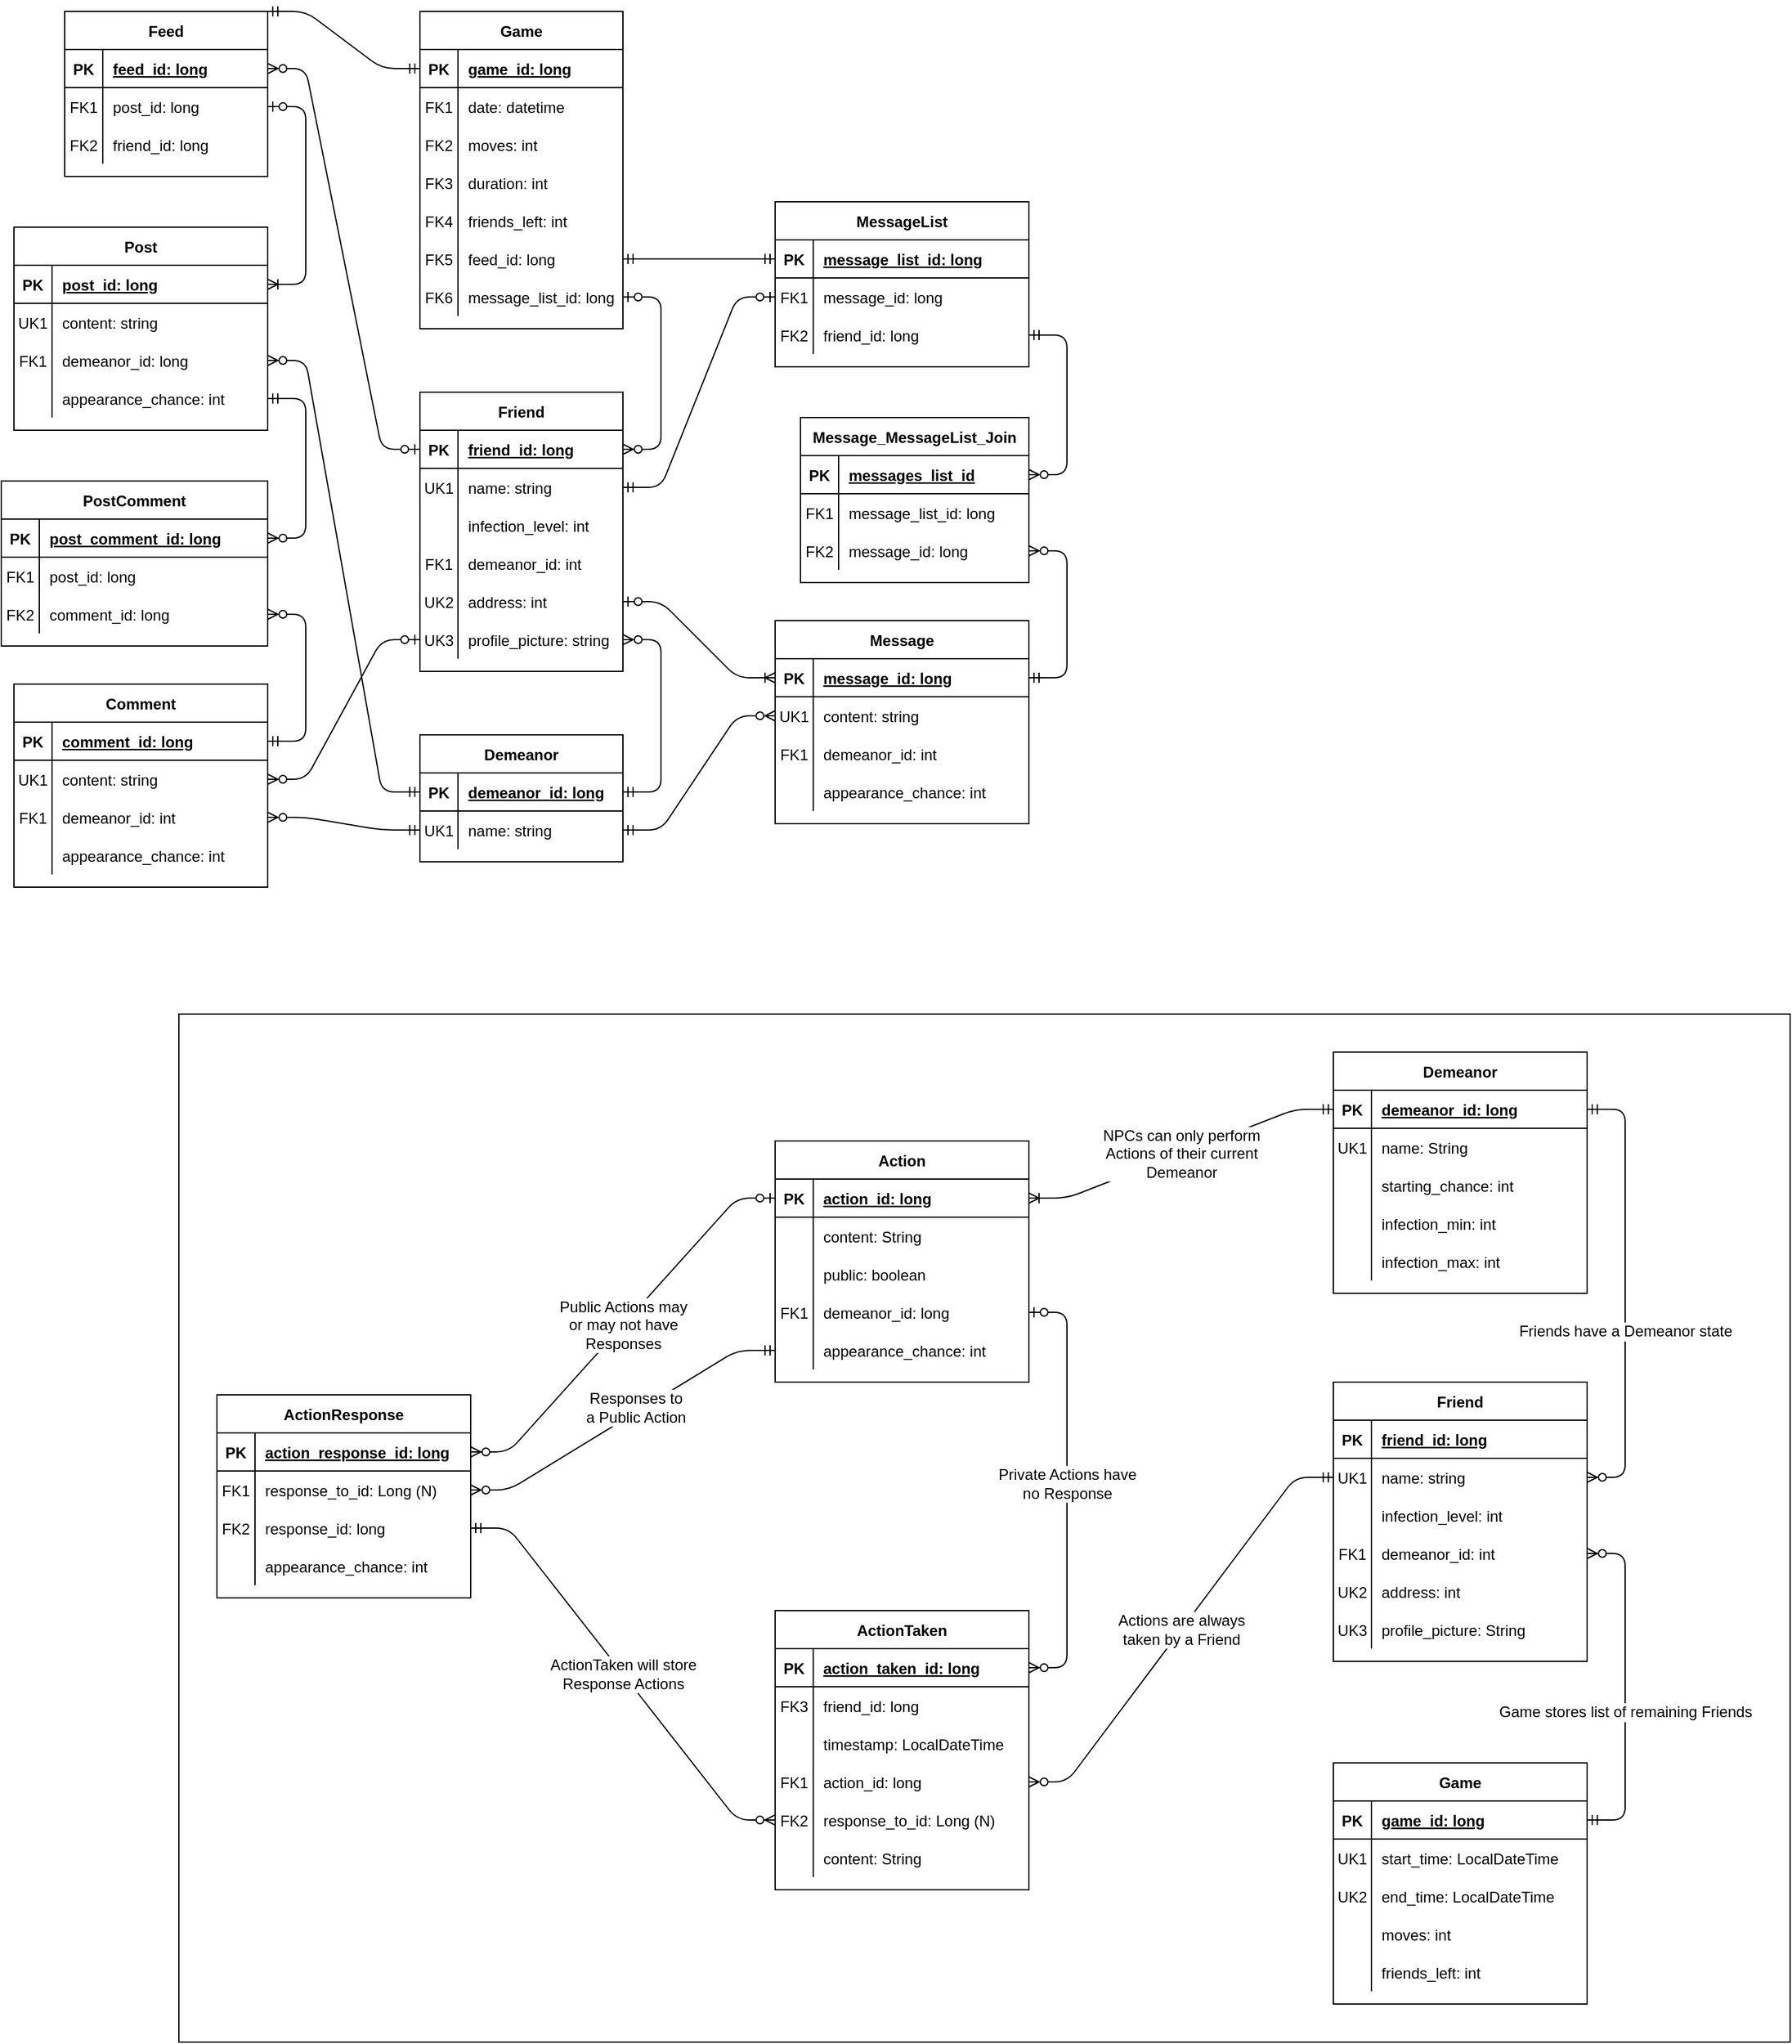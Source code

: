 <mxfile version="13.8.1" type="device"><diagram id="R2lEEEUBdFMjLlhIrx00" name="Page-1"><mxGraphModel dx="823" dy="1996" grid="1" gridSize="10" guides="1" tooltips="1" connect="1" arrows="1" fold="1" page="1" pageScale="1" pageWidth="850" pageHeight="1100" math="0" shadow="0" extFonts="Permanent Marker^https://fonts.googleapis.com/css?family=Permanent+Marker"><root><mxCell id="0"/><mxCell id="1" parent="0"/><mxCell id="ursJ2X9sYpABMRAGHstD-187" value="" style="rounded=0;whiteSpace=wrap;html=1;" parent="1" vertex="1"><mxGeometry x="1130" y="630" width="1270" height="810" as="geometry"/></mxCell><mxCell id="rzBxAN7JrpWkWMNCxAh3-6" value="Feed" style="shape=table;startSize=30;container=1;collapsible=1;childLayout=tableLayout;fixedRows=1;rowLines=0;fontStyle=1;align=center;resizeLast=1;" vertex="1" parent="1"><mxGeometry x="1040" y="-160" width="160" height="130" as="geometry"/></mxCell><mxCell id="rzBxAN7JrpWkWMNCxAh3-7" value="" style="shape=partialRectangle;collapsible=0;dropTarget=0;pointerEvents=0;fillColor=none;top=0;left=0;bottom=1;right=0;points=[[0,0.5],[1,0.5]];portConstraint=eastwest;" vertex="1" parent="rzBxAN7JrpWkWMNCxAh3-6"><mxGeometry y="30" width="160" height="30" as="geometry"/></mxCell><mxCell id="rzBxAN7JrpWkWMNCxAh3-8" value="PK" style="shape=partialRectangle;connectable=0;fillColor=none;top=0;left=0;bottom=0;right=0;fontStyle=1;overflow=hidden;" vertex="1" parent="rzBxAN7JrpWkWMNCxAh3-7"><mxGeometry width="30" height="30" as="geometry"/></mxCell><mxCell id="rzBxAN7JrpWkWMNCxAh3-9" value="feed_id: long" style="shape=partialRectangle;connectable=0;fillColor=none;top=0;left=0;bottom=0;right=0;align=left;spacingLeft=6;fontStyle=5;overflow=hidden;" vertex="1" parent="rzBxAN7JrpWkWMNCxAh3-7"><mxGeometry x="30" width="130" height="30" as="geometry"/></mxCell><mxCell id="rzBxAN7JrpWkWMNCxAh3-10" value="" style="shape=partialRectangle;collapsible=0;dropTarget=0;pointerEvents=0;fillColor=none;top=0;left=0;bottom=0;right=0;points=[[0,0.5],[1,0.5]];portConstraint=eastwest;" vertex="1" parent="rzBxAN7JrpWkWMNCxAh3-6"><mxGeometry y="60" width="160" height="30" as="geometry"/></mxCell><mxCell id="rzBxAN7JrpWkWMNCxAh3-11" value="FK1" style="shape=partialRectangle;connectable=0;fillColor=none;top=0;left=0;bottom=0;right=0;editable=1;overflow=hidden;" vertex="1" parent="rzBxAN7JrpWkWMNCxAh3-10"><mxGeometry width="30" height="30" as="geometry"/></mxCell><mxCell id="rzBxAN7JrpWkWMNCxAh3-12" value="post_id: long" style="shape=partialRectangle;connectable=0;fillColor=none;top=0;left=0;bottom=0;right=0;align=left;spacingLeft=6;overflow=hidden;" vertex="1" parent="rzBxAN7JrpWkWMNCxAh3-10"><mxGeometry x="30" width="130" height="30" as="geometry"/></mxCell><mxCell id="rzBxAN7JrpWkWMNCxAh3-187" value="" style="shape=partialRectangle;collapsible=0;dropTarget=0;pointerEvents=0;fillColor=none;top=0;left=0;bottom=0;right=0;points=[[0,0.5],[1,0.5]];portConstraint=eastwest;" vertex="1" parent="rzBxAN7JrpWkWMNCxAh3-6"><mxGeometry y="90" width="160" height="30" as="geometry"/></mxCell><mxCell id="rzBxAN7JrpWkWMNCxAh3-188" value="FK2" style="shape=partialRectangle;connectable=0;fillColor=none;top=0;left=0;bottom=0;right=0;editable=1;overflow=hidden;" vertex="1" parent="rzBxAN7JrpWkWMNCxAh3-187"><mxGeometry width="30" height="30" as="geometry"/></mxCell><mxCell id="rzBxAN7JrpWkWMNCxAh3-189" value="friend_id: long" style="shape=partialRectangle;connectable=0;fillColor=none;top=0;left=0;bottom=0;right=0;align=left;spacingLeft=6;overflow=hidden;" vertex="1" parent="rzBxAN7JrpWkWMNCxAh3-187"><mxGeometry x="30" width="130" height="30" as="geometry"/></mxCell><mxCell id="rzBxAN7JrpWkWMNCxAh3-19" value="Game" style="shape=table;startSize=30;container=1;collapsible=1;childLayout=tableLayout;fixedRows=1;rowLines=0;fontStyle=1;align=center;resizeLast=1;" vertex="1" parent="1"><mxGeometry x="1320" y="-160" width="160" height="250" as="geometry"/></mxCell><mxCell id="rzBxAN7JrpWkWMNCxAh3-20" value="" style="shape=partialRectangle;collapsible=0;dropTarget=0;pointerEvents=0;fillColor=none;top=0;left=0;bottom=1;right=0;points=[[0,0.5],[1,0.5]];portConstraint=eastwest;" vertex="1" parent="rzBxAN7JrpWkWMNCxAh3-19"><mxGeometry y="30" width="160" height="30" as="geometry"/></mxCell><mxCell id="rzBxAN7JrpWkWMNCxAh3-21" value="PK" style="shape=partialRectangle;connectable=0;fillColor=none;top=0;left=0;bottom=0;right=0;fontStyle=1;overflow=hidden;" vertex="1" parent="rzBxAN7JrpWkWMNCxAh3-20"><mxGeometry width="30" height="30" as="geometry"/></mxCell><mxCell id="rzBxAN7JrpWkWMNCxAh3-22" value="game_id: long" style="shape=partialRectangle;connectable=0;fillColor=none;top=0;left=0;bottom=0;right=0;align=left;spacingLeft=6;fontStyle=5;overflow=hidden;" vertex="1" parent="rzBxAN7JrpWkWMNCxAh3-20"><mxGeometry x="30" width="130" height="30" as="geometry"/></mxCell><mxCell id="rzBxAN7JrpWkWMNCxAh3-23" value="" style="shape=partialRectangle;collapsible=0;dropTarget=0;pointerEvents=0;fillColor=none;top=0;left=0;bottom=0;right=0;points=[[0,0.5],[1,0.5]];portConstraint=eastwest;" vertex="1" parent="rzBxAN7JrpWkWMNCxAh3-19"><mxGeometry y="60" width="160" height="30" as="geometry"/></mxCell><mxCell id="rzBxAN7JrpWkWMNCxAh3-24" value="FK1" style="shape=partialRectangle;connectable=0;fillColor=none;top=0;left=0;bottom=0;right=0;editable=1;overflow=hidden;" vertex="1" parent="rzBxAN7JrpWkWMNCxAh3-23"><mxGeometry width="30" height="30" as="geometry"/></mxCell><mxCell id="rzBxAN7JrpWkWMNCxAh3-25" value="date: datetime" style="shape=partialRectangle;connectable=0;fillColor=none;top=0;left=0;bottom=0;right=0;align=left;spacingLeft=6;overflow=hidden;" vertex="1" parent="rzBxAN7JrpWkWMNCxAh3-23"><mxGeometry x="30" width="130" height="30" as="geometry"/></mxCell><mxCell id="rzBxAN7JrpWkWMNCxAh3-26" value="" style="shape=partialRectangle;collapsible=0;dropTarget=0;pointerEvents=0;fillColor=none;top=0;left=0;bottom=0;right=0;points=[[0,0.5],[1,0.5]];portConstraint=eastwest;" vertex="1" parent="rzBxAN7JrpWkWMNCxAh3-19"><mxGeometry y="90" width="160" height="30" as="geometry"/></mxCell><mxCell id="rzBxAN7JrpWkWMNCxAh3-27" value="FK2" style="shape=partialRectangle;connectable=0;fillColor=none;top=0;left=0;bottom=0;right=0;editable=1;overflow=hidden;" vertex="1" parent="rzBxAN7JrpWkWMNCxAh3-26"><mxGeometry width="30" height="30" as="geometry"/></mxCell><mxCell id="rzBxAN7JrpWkWMNCxAh3-28" value="moves: int" style="shape=partialRectangle;connectable=0;fillColor=none;top=0;left=0;bottom=0;right=0;align=left;spacingLeft=6;overflow=hidden;" vertex="1" parent="rzBxAN7JrpWkWMNCxAh3-26"><mxGeometry x="30" width="130" height="30" as="geometry"/></mxCell><mxCell id="rzBxAN7JrpWkWMNCxAh3-29" value="" style="shape=partialRectangle;collapsible=0;dropTarget=0;pointerEvents=0;fillColor=none;top=0;left=0;bottom=0;right=0;points=[[0,0.5],[1,0.5]];portConstraint=eastwest;" vertex="1" parent="rzBxAN7JrpWkWMNCxAh3-19"><mxGeometry y="120" width="160" height="30" as="geometry"/></mxCell><mxCell id="rzBxAN7JrpWkWMNCxAh3-30" value="FK3" style="shape=partialRectangle;connectable=0;fillColor=none;top=0;left=0;bottom=0;right=0;editable=1;overflow=hidden;" vertex="1" parent="rzBxAN7JrpWkWMNCxAh3-29"><mxGeometry width="30" height="30" as="geometry"/></mxCell><mxCell id="rzBxAN7JrpWkWMNCxAh3-31" value="duration: int" style="shape=partialRectangle;connectable=0;fillColor=none;top=0;left=0;bottom=0;right=0;align=left;spacingLeft=6;overflow=hidden;" vertex="1" parent="rzBxAN7JrpWkWMNCxAh3-29"><mxGeometry x="30" width="130" height="30" as="geometry"/></mxCell><mxCell id="rzBxAN7JrpWkWMNCxAh3-32" value="" style="shape=partialRectangle;collapsible=0;dropTarget=0;pointerEvents=0;fillColor=none;top=0;left=0;bottom=0;right=0;points=[[0,0.5],[1,0.5]];portConstraint=eastwest;" vertex="1" parent="rzBxAN7JrpWkWMNCxAh3-19"><mxGeometry y="150" width="160" height="30" as="geometry"/></mxCell><mxCell id="rzBxAN7JrpWkWMNCxAh3-33" value="FK4" style="shape=partialRectangle;connectable=0;fillColor=none;top=0;left=0;bottom=0;right=0;editable=1;overflow=hidden;" vertex="1" parent="rzBxAN7JrpWkWMNCxAh3-32"><mxGeometry width="30" height="30" as="geometry"/></mxCell><mxCell id="rzBxAN7JrpWkWMNCxAh3-34" value="friends_left: int" style="shape=partialRectangle;connectable=0;fillColor=none;top=0;left=0;bottom=0;right=0;align=left;spacingLeft=6;overflow=hidden;" vertex="1" parent="rzBxAN7JrpWkWMNCxAh3-32"><mxGeometry x="30" width="130" height="30" as="geometry"/></mxCell><mxCell id="rzBxAN7JrpWkWMNCxAh3-35" value="" style="shape=partialRectangle;collapsible=0;dropTarget=0;pointerEvents=0;fillColor=none;top=0;left=0;bottom=0;right=0;points=[[0,0.5],[1,0.5]];portConstraint=eastwest;" vertex="1" parent="rzBxAN7JrpWkWMNCxAh3-19"><mxGeometry y="180" width="160" height="30" as="geometry"/></mxCell><mxCell id="rzBxAN7JrpWkWMNCxAh3-36" value="FK5" style="shape=partialRectangle;connectable=0;fillColor=none;top=0;left=0;bottom=0;right=0;editable=1;overflow=hidden;" vertex="1" parent="rzBxAN7JrpWkWMNCxAh3-35"><mxGeometry width="30" height="30" as="geometry"/></mxCell><mxCell id="rzBxAN7JrpWkWMNCxAh3-37" value="feed_id: long" style="shape=partialRectangle;connectable=0;fillColor=none;top=0;left=0;bottom=0;right=0;align=left;spacingLeft=6;overflow=hidden;" vertex="1" parent="rzBxAN7JrpWkWMNCxAh3-35"><mxGeometry x="30" width="130" height="30" as="geometry"/></mxCell><mxCell id="rzBxAN7JrpWkWMNCxAh3-38" value="" style="shape=partialRectangle;collapsible=0;dropTarget=0;pointerEvents=0;fillColor=none;top=0;left=0;bottom=0;right=0;points=[[0,0.5],[1,0.5]];portConstraint=eastwest;" vertex="1" parent="rzBxAN7JrpWkWMNCxAh3-19"><mxGeometry y="210" width="160" height="30" as="geometry"/></mxCell><mxCell id="rzBxAN7JrpWkWMNCxAh3-39" value="FK6" style="shape=partialRectangle;connectable=0;fillColor=none;top=0;left=0;bottom=0;right=0;editable=1;overflow=hidden;" vertex="1" parent="rzBxAN7JrpWkWMNCxAh3-38"><mxGeometry width="30" height="30" as="geometry"/></mxCell><mxCell id="rzBxAN7JrpWkWMNCxAh3-40" value="message_list_id: long" style="shape=partialRectangle;connectable=0;fillColor=none;top=0;left=0;bottom=0;right=0;align=left;spacingLeft=6;overflow=hidden;" vertex="1" parent="rzBxAN7JrpWkWMNCxAh3-38"><mxGeometry x="30" width="130" height="30" as="geometry"/></mxCell><mxCell id="rzBxAN7JrpWkWMNCxAh3-125" value="" style="edgeStyle=entityRelationEdgeStyle;fontSize=12;html=1;endArrow=ERmandOne;startArrow=ERmandOne;exitX=1;exitY=0;exitDx=0;exitDy=0;entryX=0;entryY=0.5;entryDx=0;entryDy=0;" edge="1" parent="1" source="rzBxAN7JrpWkWMNCxAh3-6" target="rzBxAN7JrpWkWMNCxAh3-20"><mxGeometry width="100" height="100" relative="1" as="geometry"><mxPoint x="1220" y="-210" as="sourcePoint"/><mxPoint x="1340" y="-175" as="targetPoint"/></mxGeometry></mxCell><mxCell id="rzBxAN7JrpWkWMNCxAh3-126" value="" style="edgeStyle=entityRelationEdgeStyle;fontSize=12;html=1;endArrow=ERoneToMany;startArrow=ERzeroToOne;exitX=1;exitY=0.5;exitDx=0;exitDy=0;entryX=1;entryY=0.5;entryDx=0;entryDy=0;" edge="1" parent="1" source="rzBxAN7JrpWkWMNCxAh3-10" target="rzBxAN7JrpWkWMNCxAh3-42"><mxGeometry width="100" height="100" relative="1" as="geometry"><mxPoint x="1250" y="-60" as="sourcePoint"/><mxPoint x="1250" y="155" as="targetPoint"/></mxGeometry></mxCell><mxCell id="rzBxAN7JrpWkWMNCxAh3-127" value="" style="edgeStyle=entityRelationEdgeStyle;fontSize=12;html=1;endArrow=ERmandOne;startArrow=ERmandOne;exitX=1;exitY=0.5;exitDx=0;exitDy=0;entryX=0;entryY=0.5;entryDx=0;entryDy=0;" edge="1" parent="1" source="rzBxAN7JrpWkWMNCxAh3-35" target="rzBxAN7JrpWkWMNCxAh3-74"><mxGeometry width="100" height="100" relative="1" as="geometry"><mxPoint x="1580" y="-140" as="sourcePoint"/><mxPoint x="1700" y="40" as="targetPoint"/></mxGeometry></mxCell><mxCell id="rzBxAN7JrpWkWMNCxAh3-128" value="" style="edgeStyle=entityRelationEdgeStyle;fontSize=12;html=1;endArrow=ERzeroToMany;startArrow=ERzeroToOne;entryX=1;entryY=0.5;entryDx=0;entryDy=0;exitX=1;exitY=0.5;exitDx=0;exitDy=0;" edge="1" parent="1" source="rzBxAN7JrpWkWMNCxAh3-38" target="rzBxAN7JrpWkWMNCxAh3-55"><mxGeometry width="100" height="100" relative="1" as="geometry"><mxPoint x="1540" y="180" as="sourcePoint"/><mxPoint x="1540" y="380" as="targetPoint"/></mxGeometry></mxCell><mxCell id="rzBxAN7JrpWkWMNCxAh3-129" value="" style="edgeStyle=entityRelationEdgeStyle;fontSize=12;html=1;endArrow=ERzeroToMany;startArrow=ERzeroToOne;exitX=0;exitY=0.5;exitDx=0;exitDy=0;entryX=1;entryY=0.5;entryDx=0;entryDy=0;" edge="1" parent="1" source="rzBxAN7JrpWkWMNCxAh3-55" target="rzBxAN7JrpWkWMNCxAh3-7"><mxGeometry width="100" height="100" relative="1" as="geometry"><mxPoint x="1240" y="310" as="sourcePoint"/><mxPoint x="1120" y="380" as="targetPoint"/></mxGeometry></mxCell><mxCell id="rzBxAN7JrpWkWMNCxAh3-130" value="" style="edgeStyle=entityRelationEdgeStyle;fontSize=12;html=1;endArrow=ERzeroToMany;startArrow=ERmandOne;exitX=0;exitY=0.5;exitDx=0;exitDy=0;entryX=1;entryY=0.5;entryDx=0;entryDy=0;" edge="1" parent="1" source="rzBxAN7JrpWkWMNCxAh3-100" target="rzBxAN7JrpWkWMNCxAh3-48"><mxGeometry width="100" height="100" relative="1" as="geometry"><mxPoint x="1350" y="525" as="sourcePoint"/><mxPoint x="1200" y="105" as="targetPoint"/></mxGeometry></mxCell><mxCell id="rzBxAN7JrpWkWMNCxAh3-131" value="" style="edgeStyle=entityRelationEdgeStyle;fontSize=12;html=1;endArrow=ERzeroToMany;startArrow=ERzeroToOne;exitX=0;exitY=0.5;exitDx=0;exitDy=0;entryX=1;entryY=0.5;entryDx=0;entryDy=0;" edge="1" parent="1" source="rzBxAN7JrpWkWMNCxAh3-70" target="rzBxAN7JrpWkWMNCxAh3-90"><mxGeometry width="100" height="100" relative="1" as="geometry"><mxPoint x="1370" y="250" as="sourcePoint"/><mxPoint x="1250" y="475" as="targetPoint"/></mxGeometry></mxCell><mxCell id="rzBxAN7JrpWkWMNCxAh3-132" value="" style="edgeStyle=entityRelationEdgeStyle;fontSize=12;html=1;endArrow=ERzeroToMany;startArrow=ERmandOne;exitX=0;exitY=0.5;exitDx=0;exitDy=0;entryX=1;entryY=0.5;entryDx=0;entryDy=0;" edge="1" parent="1" source="rzBxAN7JrpWkWMNCxAh3-103" target="rzBxAN7JrpWkWMNCxAh3-93"><mxGeometry width="100" height="100" relative="1" as="geometry"><mxPoint x="1380" y="574.41" as="sourcePoint"/><mxPoint x="1260" y="574.41" as="targetPoint"/></mxGeometry></mxCell><mxCell id="rzBxAN7JrpWkWMNCxAh3-133" value="" style="edgeStyle=entityRelationEdgeStyle;fontSize=12;html=1;endArrow=ERzeroToOne;startArrow=ERmandOne;entryX=0;entryY=0.5;entryDx=0;entryDy=0;exitX=1;exitY=0.5;exitDx=0;exitDy=0;" edge="1" parent="1" source="rzBxAN7JrpWkWMNCxAh3-58" target="rzBxAN7JrpWkWMNCxAh3-77"><mxGeometry width="100" height="100" relative="1" as="geometry"><mxPoint x="1560" y="310" as="sourcePoint"/><mxPoint x="1680" y="330" as="targetPoint"/></mxGeometry></mxCell><mxCell id="rzBxAN7JrpWkWMNCxAh3-134" value="" style="edgeStyle=entityRelationEdgeStyle;fontSize=12;html=1;endArrow=ERzeroToMany;startArrow=ERmandOne;exitX=1;exitY=0.5;exitDx=0;exitDy=0;entryX=1;entryY=0.5;entryDx=0;entryDy=0;" edge="1" parent="1" source="rzBxAN7JrpWkWMNCxAh3-100" target="rzBxAN7JrpWkWMNCxAh3-70"><mxGeometry width="100" height="100" relative="1" as="geometry"><mxPoint x="1540" y="530" as="sourcePoint"/><mxPoint x="1540" y="305" as="targetPoint"/></mxGeometry></mxCell><mxCell id="rzBxAN7JrpWkWMNCxAh3-135" value="" style="edgeStyle=entityRelationEdgeStyle;fontSize=12;html=1;endArrow=ERzeroToMany;startArrow=ERmandOne;exitX=1;exitY=0.5;exitDx=0;exitDy=0;entryX=0;entryY=0.5;entryDx=0;entryDy=0;" edge="1" parent="1" source="rzBxAN7JrpWkWMNCxAh3-103" target="rzBxAN7JrpWkWMNCxAh3-116"><mxGeometry width="100" height="100" relative="1" as="geometry"><mxPoint x="1470" y="575" as="sourcePoint"/><mxPoint x="1590" y="600" as="targetPoint"/></mxGeometry></mxCell><mxCell id="rzBxAN7JrpWkWMNCxAh3-136" value="" style="edgeStyle=entityRelationEdgeStyle;fontSize=12;html=1;endArrow=ERoneToMany;startArrow=ERzeroToOne;exitX=1;exitY=0.5;exitDx=0;exitDy=0;entryX=0;entryY=0.5;entryDx=0;entryDy=0;" edge="1" parent="1" source="rzBxAN7JrpWkWMNCxAh3-67" target="rzBxAN7JrpWkWMNCxAh3-113"><mxGeometry width="100" height="100" relative="1" as="geometry"><mxPoint x="1650" y="310" as="sourcePoint"/><mxPoint x="1770" y="580" as="targetPoint"/></mxGeometry></mxCell><mxCell id="rzBxAN7JrpWkWMNCxAh3-73" value="MessageList" style="shape=table;startSize=30;container=1;collapsible=1;childLayout=tableLayout;fixedRows=1;rowLines=0;fontStyle=1;align=center;resizeLast=1;" vertex="1" parent="1"><mxGeometry x="1600" y="-10" width="200" height="130" as="geometry"/></mxCell><mxCell id="rzBxAN7JrpWkWMNCxAh3-74" value="" style="shape=partialRectangle;collapsible=0;dropTarget=0;pointerEvents=0;fillColor=none;top=0;left=0;bottom=1;right=0;points=[[0,0.5],[1,0.5]];portConstraint=eastwest;" vertex="1" parent="rzBxAN7JrpWkWMNCxAh3-73"><mxGeometry y="30" width="200" height="30" as="geometry"/></mxCell><mxCell id="rzBxAN7JrpWkWMNCxAh3-75" value="PK" style="shape=partialRectangle;connectable=0;fillColor=none;top=0;left=0;bottom=0;right=0;fontStyle=1;overflow=hidden;" vertex="1" parent="rzBxAN7JrpWkWMNCxAh3-74"><mxGeometry width="30" height="30" as="geometry"/></mxCell><mxCell id="rzBxAN7JrpWkWMNCxAh3-76" value="message_list_id: long" style="shape=partialRectangle;connectable=0;fillColor=none;top=0;left=0;bottom=0;right=0;align=left;spacingLeft=6;fontStyle=5;overflow=hidden;" vertex="1" parent="rzBxAN7JrpWkWMNCxAh3-74"><mxGeometry x="30" width="170" height="30" as="geometry"/></mxCell><mxCell id="rzBxAN7JrpWkWMNCxAh3-77" value="" style="shape=partialRectangle;collapsible=0;dropTarget=0;pointerEvents=0;fillColor=none;top=0;left=0;bottom=0;right=0;points=[[0,0.5],[1,0.5]];portConstraint=eastwest;" vertex="1" parent="rzBxAN7JrpWkWMNCxAh3-73"><mxGeometry y="60" width="200" height="30" as="geometry"/></mxCell><mxCell id="rzBxAN7JrpWkWMNCxAh3-78" value="FK1" style="shape=partialRectangle;connectable=0;fillColor=none;top=0;left=0;bottom=0;right=0;editable=1;overflow=hidden;" vertex="1" parent="rzBxAN7JrpWkWMNCxAh3-77"><mxGeometry width="30" height="30" as="geometry"/></mxCell><mxCell id="rzBxAN7JrpWkWMNCxAh3-79" value="message_id: long" style="shape=partialRectangle;connectable=0;fillColor=none;top=0;left=0;bottom=0;right=0;align=left;spacingLeft=6;overflow=hidden;" vertex="1" parent="rzBxAN7JrpWkWMNCxAh3-77"><mxGeometry x="30" width="170" height="30" as="geometry"/></mxCell><mxCell id="rzBxAN7JrpWkWMNCxAh3-80" value="" style="shape=partialRectangle;collapsible=0;dropTarget=0;pointerEvents=0;fillColor=none;top=0;left=0;bottom=0;right=0;points=[[0,0.5],[1,0.5]];portConstraint=eastwest;" vertex="1" parent="rzBxAN7JrpWkWMNCxAh3-73"><mxGeometry y="90" width="200" height="30" as="geometry"/></mxCell><mxCell id="rzBxAN7JrpWkWMNCxAh3-81" value="FK2" style="shape=partialRectangle;connectable=0;fillColor=none;top=0;left=0;bottom=0;right=0;editable=1;overflow=hidden;" vertex="1" parent="rzBxAN7JrpWkWMNCxAh3-80"><mxGeometry width="30" height="30" as="geometry"/></mxCell><mxCell id="rzBxAN7JrpWkWMNCxAh3-82" value="friend_id: long" style="shape=partialRectangle;connectable=0;fillColor=none;top=0;left=0;bottom=0;right=0;align=left;spacingLeft=6;overflow=hidden;" vertex="1" parent="rzBxAN7JrpWkWMNCxAh3-80"><mxGeometry x="30" width="170" height="30" as="geometry"/></mxCell><mxCell id="rzBxAN7JrpWkWMNCxAh3-151" value="Message_MessageList_Join" style="shape=table;startSize=30;container=1;collapsible=1;childLayout=tableLayout;fixedRows=1;rowLines=0;fontStyle=1;align=center;resizeLast=1;" vertex="1" parent="1"><mxGeometry x="1620" y="160" width="180" height="130" as="geometry"/></mxCell><mxCell id="rzBxAN7JrpWkWMNCxAh3-152" value="" style="shape=partialRectangle;collapsible=0;dropTarget=0;pointerEvents=0;fillColor=none;top=0;left=0;bottom=1;right=0;points=[[0,0.5],[1,0.5]];portConstraint=eastwest;" vertex="1" parent="rzBxAN7JrpWkWMNCxAh3-151"><mxGeometry y="30" width="180" height="30" as="geometry"/></mxCell><mxCell id="rzBxAN7JrpWkWMNCxAh3-153" value="PK" style="shape=partialRectangle;connectable=0;fillColor=none;top=0;left=0;bottom=0;right=0;fontStyle=1;overflow=hidden;" vertex="1" parent="rzBxAN7JrpWkWMNCxAh3-152"><mxGeometry width="30" height="30" as="geometry"/></mxCell><mxCell id="rzBxAN7JrpWkWMNCxAh3-154" value="messages_list_id" style="shape=partialRectangle;connectable=0;fillColor=none;top=0;left=0;bottom=0;right=0;align=left;spacingLeft=6;fontStyle=5;overflow=hidden;" vertex="1" parent="rzBxAN7JrpWkWMNCxAh3-152"><mxGeometry x="30" width="150" height="30" as="geometry"/></mxCell><mxCell id="rzBxAN7JrpWkWMNCxAh3-155" value="" style="shape=partialRectangle;collapsible=0;dropTarget=0;pointerEvents=0;fillColor=none;top=0;left=0;bottom=0;right=0;points=[[0,0.5],[1,0.5]];portConstraint=eastwest;" vertex="1" parent="rzBxAN7JrpWkWMNCxAh3-151"><mxGeometry y="60" width="180" height="30" as="geometry"/></mxCell><mxCell id="rzBxAN7JrpWkWMNCxAh3-156" value="FK1" style="shape=partialRectangle;connectable=0;fillColor=none;top=0;left=0;bottom=0;right=0;editable=1;overflow=hidden;" vertex="1" parent="rzBxAN7JrpWkWMNCxAh3-155"><mxGeometry width="30" height="30" as="geometry"/></mxCell><mxCell id="rzBxAN7JrpWkWMNCxAh3-157" value="message_list_id: long" style="shape=partialRectangle;connectable=0;fillColor=none;top=0;left=0;bottom=0;right=0;align=left;spacingLeft=6;overflow=hidden;" vertex="1" parent="rzBxAN7JrpWkWMNCxAh3-155"><mxGeometry x="30" width="150" height="30" as="geometry"/></mxCell><mxCell id="rzBxAN7JrpWkWMNCxAh3-158" value="" style="shape=partialRectangle;collapsible=0;dropTarget=0;pointerEvents=0;fillColor=none;top=0;left=0;bottom=0;right=0;points=[[0,0.5],[1,0.5]];portConstraint=eastwest;" vertex="1" parent="rzBxAN7JrpWkWMNCxAh3-151"><mxGeometry y="90" width="180" height="30" as="geometry"/></mxCell><mxCell id="rzBxAN7JrpWkWMNCxAh3-159" value="FK2" style="shape=partialRectangle;connectable=0;fillColor=none;top=0;left=0;bottom=0;right=0;editable=1;overflow=hidden;" vertex="1" parent="rzBxAN7JrpWkWMNCxAh3-158"><mxGeometry width="30" height="30" as="geometry"/></mxCell><mxCell id="rzBxAN7JrpWkWMNCxAh3-160" value="message_id: long" style="shape=partialRectangle;connectable=0;fillColor=none;top=0;left=0;bottom=0;right=0;align=left;spacingLeft=6;overflow=hidden;" vertex="1" parent="rzBxAN7JrpWkWMNCxAh3-158"><mxGeometry x="30" width="150" height="30" as="geometry"/></mxCell><mxCell id="rzBxAN7JrpWkWMNCxAh3-112" value="Message" style="shape=table;startSize=30;container=1;collapsible=1;childLayout=tableLayout;fixedRows=1;rowLines=0;fontStyle=1;align=center;resizeLast=1;" vertex="1" parent="1"><mxGeometry x="1600" y="320" width="200" height="160" as="geometry"/></mxCell><mxCell id="rzBxAN7JrpWkWMNCxAh3-113" value="" style="shape=partialRectangle;collapsible=0;dropTarget=0;pointerEvents=0;fillColor=none;top=0;left=0;bottom=1;right=0;points=[[0,0.5],[1,0.5]];portConstraint=eastwest;" vertex="1" parent="rzBxAN7JrpWkWMNCxAh3-112"><mxGeometry y="30" width="200" height="30" as="geometry"/></mxCell><mxCell id="rzBxAN7JrpWkWMNCxAh3-114" value="PK" style="shape=partialRectangle;connectable=0;fillColor=none;top=0;left=0;bottom=0;right=0;fontStyle=1;overflow=hidden;" vertex="1" parent="rzBxAN7JrpWkWMNCxAh3-113"><mxGeometry width="30" height="30" as="geometry"/></mxCell><mxCell id="rzBxAN7JrpWkWMNCxAh3-115" value="message_id: long" style="shape=partialRectangle;connectable=0;fillColor=none;top=0;left=0;bottom=0;right=0;align=left;spacingLeft=6;fontStyle=5;overflow=hidden;" vertex="1" parent="rzBxAN7JrpWkWMNCxAh3-113"><mxGeometry x="30" width="170" height="30" as="geometry"/></mxCell><mxCell id="rzBxAN7JrpWkWMNCxAh3-116" value="" style="shape=partialRectangle;collapsible=0;dropTarget=0;pointerEvents=0;fillColor=none;top=0;left=0;bottom=0;right=0;points=[[0,0.5],[1,0.5]];portConstraint=eastwest;" vertex="1" parent="rzBxAN7JrpWkWMNCxAh3-112"><mxGeometry y="60" width="200" height="30" as="geometry"/></mxCell><mxCell id="rzBxAN7JrpWkWMNCxAh3-117" value="UK1" style="shape=partialRectangle;connectable=0;fillColor=none;top=0;left=0;bottom=0;right=0;editable=1;overflow=hidden;" vertex="1" parent="rzBxAN7JrpWkWMNCxAh3-116"><mxGeometry width="30" height="30" as="geometry"/></mxCell><mxCell id="rzBxAN7JrpWkWMNCxAh3-118" value="content: string" style="shape=partialRectangle;connectable=0;fillColor=none;top=0;left=0;bottom=0;right=0;align=left;spacingLeft=6;overflow=hidden;" vertex="1" parent="rzBxAN7JrpWkWMNCxAh3-116"><mxGeometry x="30" width="170" height="30" as="geometry"/></mxCell><mxCell id="rzBxAN7JrpWkWMNCxAh3-119" value="" style="shape=partialRectangle;collapsible=0;dropTarget=0;pointerEvents=0;fillColor=none;top=0;left=0;bottom=0;right=0;points=[[0,0.5],[1,0.5]];portConstraint=eastwest;" vertex="1" parent="rzBxAN7JrpWkWMNCxAh3-112"><mxGeometry y="90" width="200" height="30" as="geometry"/></mxCell><mxCell id="rzBxAN7JrpWkWMNCxAh3-120" value="FK1" style="shape=partialRectangle;connectable=0;fillColor=none;top=0;left=0;bottom=0;right=0;editable=1;overflow=hidden;" vertex="1" parent="rzBxAN7JrpWkWMNCxAh3-119"><mxGeometry width="30" height="30" as="geometry"/></mxCell><mxCell id="rzBxAN7JrpWkWMNCxAh3-121" value="demeanor_id: int" style="shape=partialRectangle;connectable=0;fillColor=none;top=0;left=0;bottom=0;right=0;align=left;spacingLeft=6;overflow=hidden;" vertex="1" parent="rzBxAN7JrpWkWMNCxAh3-119"><mxGeometry x="30" width="170" height="30" as="geometry"/></mxCell><mxCell id="rzBxAN7JrpWkWMNCxAh3-144" value="" style="shape=partialRectangle;collapsible=0;dropTarget=0;pointerEvents=0;fillColor=none;top=0;left=0;bottom=0;right=0;points=[[0,0.5],[1,0.5]];portConstraint=eastwest;" vertex="1" parent="rzBxAN7JrpWkWMNCxAh3-112"><mxGeometry y="120" width="200" height="30" as="geometry"/></mxCell><mxCell id="rzBxAN7JrpWkWMNCxAh3-145" value="" style="shape=partialRectangle;connectable=0;fillColor=none;top=0;left=0;bottom=0;right=0;editable=1;overflow=hidden;" vertex="1" parent="rzBxAN7JrpWkWMNCxAh3-144"><mxGeometry width="30" height="30" as="geometry"/></mxCell><mxCell id="rzBxAN7JrpWkWMNCxAh3-146" value="appearance_chance: int" style="shape=partialRectangle;connectable=0;fillColor=none;top=0;left=0;bottom=0;right=0;align=left;spacingLeft=6;overflow=hidden;" vertex="1" parent="rzBxAN7JrpWkWMNCxAh3-144"><mxGeometry x="30" width="170" height="30" as="geometry"/></mxCell><mxCell id="rzBxAN7JrpWkWMNCxAh3-99" value="Demeanor" style="shape=table;startSize=30;container=1;collapsible=1;childLayout=tableLayout;fixedRows=1;rowLines=0;fontStyle=1;align=center;resizeLast=1;" vertex="1" parent="1"><mxGeometry x="1320" y="410" width="160" height="100" as="geometry"/></mxCell><mxCell id="rzBxAN7JrpWkWMNCxAh3-100" value="" style="shape=partialRectangle;collapsible=0;dropTarget=0;pointerEvents=0;fillColor=none;top=0;left=0;bottom=1;right=0;points=[[0,0.5],[1,0.5]];portConstraint=eastwest;" vertex="1" parent="rzBxAN7JrpWkWMNCxAh3-99"><mxGeometry y="30" width="160" height="30" as="geometry"/></mxCell><mxCell id="rzBxAN7JrpWkWMNCxAh3-101" value="PK" style="shape=partialRectangle;connectable=0;fillColor=none;top=0;left=0;bottom=0;right=0;fontStyle=1;overflow=hidden;" vertex="1" parent="rzBxAN7JrpWkWMNCxAh3-100"><mxGeometry width="30" height="30" as="geometry"/></mxCell><mxCell id="rzBxAN7JrpWkWMNCxAh3-102" value="demeanor_id: long" style="shape=partialRectangle;connectable=0;fillColor=none;top=0;left=0;bottom=0;right=0;align=left;spacingLeft=6;fontStyle=5;overflow=hidden;" vertex="1" parent="rzBxAN7JrpWkWMNCxAh3-100"><mxGeometry x="30" width="130" height="30" as="geometry"/></mxCell><mxCell id="rzBxAN7JrpWkWMNCxAh3-103" value="" style="shape=partialRectangle;collapsible=0;dropTarget=0;pointerEvents=0;fillColor=none;top=0;left=0;bottom=0;right=0;points=[[0,0.5],[1,0.5]];portConstraint=eastwest;" vertex="1" parent="rzBxAN7JrpWkWMNCxAh3-99"><mxGeometry y="60" width="160" height="30" as="geometry"/></mxCell><mxCell id="rzBxAN7JrpWkWMNCxAh3-104" value="UK1" style="shape=partialRectangle;connectable=0;fillColor=none;top=0;left=0;bottom=0;right=0;editable=1;overflow=hidden;" vertex="1" parent="rzBxAN7JrpWkWMNCxAh3-103"><mxGeometry width="30" height="30" as="geometry"/></mxCell><mxCell id="rzBxAN7JrpWkWMNCxAh3-105" value="name: string" style="shape=partialRectangle;connectable=0;fillColor=none;top=0;left=0;bottom=0;right=0;align=left;spacingLeft=6;overflow=hidden;" vertex="1" parent="rzBxAN7JrpWkWMNCxAh3-103"><mxGeometry x="30" width="130" height="30" as="geometry"/></mxCell><mxCell id="rzBxAN7JrpWkWMNCxAh3-164" value="PostComment" style="shape=table;startSize=30;container=1;collapsible=1;childLayout=tableLayout;fixedRows=1;rowLines=0;fontStyle=1;align=center;resizeLast=1;" vertex="1" parent="1"><mxGeometry x="990" y="210" width="210" height="130" as="geometry"/></mxCell><mxCell id="rzBxAN7JrpWkWMNCxAh3-165" value="" style="shape=partialRectangle;collapsible=0;dropTarget=0;pointerEvents=0;fillColor=none;top=0;left=0;bottom=1;right=0;points=[[0,0.5],[1,0.5]];portConstraint=eastwest;" vertex="1" parent="rzBxAN7JrpWkWMNCxAh3-164"><mxGeometry y="30" width="210" height="30" as="geometry"/></mxCell><mxCell id="rzBxAN7JrpWkWMNCxAh3-166" value="PK" style="shape=partialRectangle;connectable=0;fillColor=none;top=0;left=0;bottom=0;right=0;fontStyle=1;overflow=hidden;" vertex="1" parent="rzBxAN7JrpWkWMNCxAh3-165"><mxGeometry width="30" height="30" as="geometry"/></mxCell><mxCell id="rzBxAN7JrpWkWMNCxAh3-167" value="post_comment_id: long" style="shape=partialRectangle;connectable=0;fillColor=none;top=0;left=0;bottom=0;right=0;align=left;spacingLeft=6;fontStyle=5;overflow=hidden;" vertex="1" parent="rzBxAN7JrpWkWMNCxAh3-165"><mxGeometry x="30" width="180" height="30" as="geometry"/></mxCell><mxCell id="rzBxAN7JrpWkWMNCxAh3-168" value="" style="shape=partialRectangle;collapsible=0;dropTarget=0;pointerEvents=0;fillColor=none;top=0;left=0;bottom=0;right=0;points=[[0,0.5],[1,0.5]];portConstraint=eastwest;" vertex="1" parent="rzBxAN7JrpWkWMNCxAh3-164"><mxGeometry y="60" width="210" height="30" as="geometry"/></mxCell><mxCell id="rzBxAN7JrpWkWMNCxAh3-169" value="FK1" style="shape=partialRectangle;connectable=0;fillColor=none;top=0;left=0;bottom=0;right=0;editable=1;overflow=hidden;" vertex="1" parent="rzBxAN7JrpWkWMNCxAh3-168"><mxGeometry width="30" height="30" as="geometry"/></mxCell><mxCell id="rzBxAN7JrpWkWMNCxAh3-170" value="post_id: long" style="shape=partialRectangle;connectable=0;fillColor=none;top=0;left=0;bottom=0;right=0;align=left;spacingLeft=6;overflow=hidden;" vertex="1" parent="rzBxAN7JrpWkWMNCxAh3-168"><mxGeometry x="30" width="180" height="30" as="geometry"/></mxCell><mxCell id="rzBxAN7JrpWkWMNCxAh3-171" value="" style="shape=partialRectangle;collapsible=0;dropTarget=0;pointerEvents=0;fillColor=none;top=0;left=0;bottom=0;right=0;points=[[0,0.5],[1,0.5]];portConstraint=eastwest;" vertex="1" parent="rzBxAN7JrpWkWMNCxAh3-164"><mxGeometry y="90" width="210" height="30" as="geometry"/></mxCell><mxCell id="rzBxAN7JrpWkWMNCxAh3-172" value="FK2" style="shape=partialRectangle;connectable=0;fillColor=none;top=0;left=0;bottom=0;right=0;editable=1;overflow=hidden;" vertex="1" parent="rzBxAN7JrpWkWMNCxAh3-171"><mxGeometry width="30" height="30" as="geometry"/></mxCell><mxCell id="rzBxAN7JrpWkWMNCxAh3-173" value="comment_id: long" style="shape=partialRectangle;connectable=0;fillColor=none;top=0;left=0;bottom=0;right=0;align=left;spacingLeft=6;overflow=hidden;" vertex="1" parent="rzBxAN7JrpWkWMNCxAh3-171"><mxGeometry x="30" width="180" height="30" as="geometry"/></mxCell><mxCell id="rzBxAN7JrpWkWMNCxAh3-86" value="Comment" style="shape=table;startSize=30;container=1;collapsible=1;childLayout=tableLayout;fixedRows=1;rowLines=0;fontStyle=1;align=center;resizeLast=1;" vertex="1" parent="1"><mxGeometry x="1000" y="370" width="200" height="160" as="geometry"/></mxCell><mxCell id="rzBxAN7JrpWkWMNCxAh3-87" value="" style="shape=partialRectangle;collapsible=0;dropTarget=0;pointerEvents=0;fillColor=none;top=0;left=0;bottom=1;right=0;points=[[0,0.5],[1,0.5]];portConstraint=eastwest;" vertex="1" parent="rzBxAN7JrpWkWMNCxAh3-86"><mxGeometry y="30" width="200" height="30" as="geometry"/></mxCell><mxCell id="rzBxAN7JrpWkWMNCxAh3-88" value="PK" style="shape=partialRectangle;connectable=0;fillColor=none;top=0;left=0;bottom=0;right=0;fontStyle=1;overflow=hidden;" vertex="1" parent="rzBxAN7JrpWkWMNCxAh3-87"><mxGeometry width="30" height="30" as="geometry"/></mxCell><mxCell id="rzBxAN7JrpWkWMNCxAh3-89" value="comment_id: long" style="shape=partialRectangle;connectable=0;fillColor=none;top=0;left=0;bottom=0;right=0;align=left;spacingLeft=6;fontStyle=5;overflow=hidden;" vertex="1" parent="rzBxAN7JrpWkWMNCxAh3-87"><mxGeometry x="30" width="170" height="30" as="geometry"/></mxCell><mxCell id="rzBxAN7JrpWkWMNCxAh3-90" value="" style="shape=partialRectangle;collapsible=0;dropTarget=0;pointerEvents=0;fillColor=none;top=0;left=0;bottom=0;right=0;points=[[0,0.5],[1,0.5]];portConstraint=eastwest;" vertex="1" parent="rzBxAN7JrpWkWMNCxAh3-86"><mxGeometry y="60" width="200" height="30" as="geometry"/></mxCell><mxCell id="rzBxAN7JrpWkWMNCxAh3-91" value="UK1" style="shape=partialRectangle;connectable=0;fillColor=none;top=0;left=0;bottom=0;right=0;editable=1;overflow=hidden;" vertex="1" parent="rzBxAN7JrpWkWMNCxAh3-90"><mxGeometry width="30" height="30" as="geometry"/></mxCell><mxCell id="rzBxAN7JrpWkWMNCxAh3-92" value="content: string" style="shape=partialRectangle;connectable=0;fillColor=none;top=0;left=0;bottom=0;right=0;align=left;spacingLeft=6;overflow=hidden;" vertex="1" parent="rzBxAN7JrpWkWMNCxAh3-90"><mxGeometry x="30" width="170" height="30" as="geometry"/></mxCell><mxCell id="rzBxAN7JrpWkWMNCxAh3-93" value="" style="shape=partialRectangle;collapsible=0;dropTarget=0;pointerEvents=0;fillColor=none;top=0;left=0;bottom=0;right=0;points=[[0,0.5],[1,0.5]];portConstraint=eastwest;" vertex="1" parent="rzBxAN7JrpWkWMNCxAh3-86"><mxGeometry y="90" width="200" height="30" as="geometry"/></mxCell><mxCell id="rzBxAN7JrpWkWMNCxAh3-94" value="FK1" style="shape=partialRectangle;connectable=0;fillColor=none;top=0;left=0;bottom=0;right=0;editable=1;overflow=hidden;" vertex="1" parent="rzBxAN7JrpWkWMNCxAh3-93"><mxGeometry width="30" height="30" as="geometry"/></mxCell><mxCell id="rzBxAN7JrpWkWMNCxAh3-95" value="demeanor_id: int" style="shape=partialRectangle;connectable=0;fillColor=none;top=0;left=0;bottom=0;right=0;align=left;spacingLeft=6;overflow=hidden;" vertex="1" parent="rzBxAN7JrpWkWMNCxAh3-93"><mxGeometry x="30" width="170" height="30" as="geometry"/></mxCell><mxCell id="rzBxAN7JrpWkWMNCxAh3-147" value="" style="shape=partialRectangle;collapsible=0;dropTarget=0;pointerEvents=0;fillColor=none;top=0;left=0;bottom=0;right=0;points=[[0,0.5],[1,0.5]];portConstraint=eastwest;" vertex="1" parent="rzBxAN7JrpWkWMNCxAh3-86"><mxGeometry y="120" width="200" height="30" as="geometry"/></mxCell><mxCell id="rzBxAN7JrpWkWMNCxAh3-148" value="" style="shape=partialRectangle;connectable=0;fillColor=none;top=0;left=0;bottom=0;right=0;editable=1;overflow=hidden;" vertex="1" parent="rzBxAN7JrpWkWMNCxAh3-147"><mxGeometry width="30" height="30" as="geometry"/></mxCell><mxCell id="rzBxAN7JrpWkWMNCxAh3-149" value="appearance_chance: int" style="shape=partialRectangle;connectable=0;fillColor=none;top=0;left=0;bottom=0;right=0;align=left;spacingLeft=6;overflow=hidden;" vertex="1" parent="rzBxAN7JrpWkWMNCxAh3-147"><mxGeometry x="30" width="170" height="30" as="geometry"/></mxCell><mxCell id="rzBxAN7JrpWkWMNCxAh3-183" value="" style="edgeStyle=entityRelationEdgeStyle;fontSize=12;html=1;endArrow=ERzeroToMany;startArrow=ERmandOne;exitX=1;exitY=0.5;exitDx=0;exitDy=0;entryX=1;entryY=0.5;entryDx=0;entryDy=0;" edge="1" parent="1" source="rzBxAN7JrpWkWMNCxAh3-141" target="rzBxAN7JrpWkWMNCxAh3-165"><mxGeometry width="100" height="100" relative="1" as="geometry"><mxPoint x="1210" y="300" as="sourcePoint"/><mxPoint x="1310" y="200" as="targetPoint"/></mxGeometry></mxCell><mxCell id="rzBxAN7JrpWkWMNCxAh3-184" value="" style="edgeStyle=entityRelationEdgeStyle;fontSize=12;html=1;endArrow=ERzeroToMany;startArrow=ERmandOne;exitX=1;exitY=0.5;exitDx=0;exitDy=0;entryX=1;entryY=0.5;entryDx=0;entryDy=0;" edge="1" parent="1" source="rzBxAN7JrpWkWMNCxAh3-87" target="rzBxAN7JrpWkWMNCxAh3-171"><mxGeometry width="100" height="100" relative="1" as="geometry"><mxPoint x="1230" y="310" as="sourcePoint"/><mxPoint x="1230" y="400" as="targetPoint"/></mxGeometry></mxCell><mxCell id="rzBxAN7JrpWkWMNCxAh3-185" value="" style="edgeStyle=entityRelationEdgeStyle;fontSize=12;html=1;endArrow=ERzeroToMany;startArrow=ERmandOne;exitX=1;exitY=0.5;exitDx=0;exitDy=0;entryX=1;entryY=0.5;entryDx=0;entryDy=0;" edge="1" parent="1" source="rzBxAN7JrpWkWMNCxAh3-80" target="rzBxAN7JrpWkWMNCxAh3-152"><mxGeometry width="100" height="100" relative="1" as="geometry"><mxPoint x="1850" y="120" as="sourcePoint"/><mxPoint x="1850" y="210" as="targetPoint"/></mxGeometry></mxCell><mxCell id="rzBxAN7JrpWkWMNCxAh3-186" value="" style="edgeStyle=entityRelationEdgeStyle;fontSize=12;html=1;endArrow=ERzeroToMany;startArrow=ERmandOne;exitX=1;exitY=0.5;exitDx=0;exitDy=0;entryX=1;entryY=0.5;entryDx=0;entryDy=0;" edge="1" parent="1" source="rzBxAN7JrpWkWMNCxAh3-113" target="rzBxAN7JrpWkWMNCxAh3-158"><mxGeometry width="100" height="100" relative="1" as="geometry"><mxPoint x="1870" y="350" as="sourcePoint"/><mxPoint x="1870" y="440" as="targetPoint"/></mxGeometry></mxCell><mxCell id="rzBxAN7JrpWkWMNCxAh3-54" value="Friend" style="shape=table;startSize=30;container=1;collapsible=1;childLayout=tableLayout;fixedRows=1;rowLines=0;fontStyle=1;align=center;resizeLast=1;" vertex="1" parent="1"><mxGeometry x="1320" y="140" width="160" height="220" as="geometry"/></mxCell><mxCell id="rzBxAN7JrpWkWMNCxAh3-55" value="" style="shape=partialRectangle;collapsible=0;dropTarget=0;pointerEvents=0;fillColor=none;top=0;left=0;bottom=1;right=0;points=[[0,0.5],[1,0.5]];portConstraint=eastwest;" vertex="1" parent="rzBxAN7JrpWkWMNCxAh3-54"><mxGeometry y="30" width="160" height="30" as="geometry"/></mxCell><mxCell id="rzBxAN7JrpWkWMNCxAh3-56" value="PK" style="shape=partialRectangle;connectable=0;fillColor=none;top=0;left=0;bottom=0;right=0;fontStyle=1;overflow=hidden;" vertex="1" parent="rzBxAN7JrpWkWMNCxAh3-55"><mxGeometry width="30" height="30" as="geometry"/></mxCell><mxCell id="rzBxAN7JrpWkWMNCxAh3-57" value="friend_id: long" style="shape=partialRectangle;connectable=0;fillColor=none;top=0;left=0;bottom=0;right=0;align=left;spacingLeft=6;fontStyle=5;overflow=hidden;" vertex="1" parent="rzBxAN7JrpWkWMNCxAh3-55"><mxGeometry x="30" width="130" height="30" as="geometry"/></mxCell><mxCell id="rzBxAN7JrpWkWMNCxAh3-58" value="" style="shape=partialRectangle;collapsible=0;dropTarget=0;pointerEvents=0;fillColor=none;top=0;left=0;bottom=0;right=0;points=[[0,0.5],[1,0.5]];portConstraint=eastwest;" vertex="1" parent="rzBxAN7JrpWkWMNCxAh3-54"><mxGeometry y="60" width="160" height="30" as="geometry"/></mxCell><mxCell id="rzBxAN7JrpWkWMNCxAh3-59" value="UK1" style="shape=partialRectangle;connectable=0;fillColor=none;top=0;left=0;bottom=0;right=0;editable=1;overflow=hidden;" vertex="1" parent="rzBxAN7JrpWkWMNCxAh3-58"><mxGeometry width="30" height="30" as="geometry"/></mxCell><mxCell id="rzBxAN7JrpWkWMNCxAh3-60" value="name: string" style="shape=partialRectangle;connectable=0;fillColor=none;top=0;left=0;bottom=0;right=0;align=left;spacingLeft=6;overflow=hidden;" vertex="1" parent="rzBxAN7JrpWkWMNCxAh3-58"><mxGeometry x="30" width="130" height="30" as="geometry"/></mxCell><mxCell id="rzBxAN7JrpWkWMNCxAh3-61" value="" style="shape=partialRectangle;collapsible=0;dropTarget=0;pointerEvents=0;fillColor=none;top=0;left=0;bottom=0;right=0;points=[[0,0.5],[1,0.5]];portConstraint=eastwest;" vertex="1" parent="rzBxAN7JrpWkWMNCxAh3-54"><mxGeometry y="90" width="160" height="30" as="geometry"/></mxCell><mxCell id="rzBxAN7JrpWkWMNCxAh3-62" value="" style="shape=partialRectangle;connectable=0;fillColor=none;top=0;left=0;bottom=0;right=0;editable=1;overflow=hidden;" vertex="1" parent="rzBxAN7JrpWkWMNCxAh3-61"><mxGeometry width="30" height="30" as="geometry"/></mxCell><mxCell id="rzBxAN7JrpWkWMNCxAh3-63" value="infection_level: int" style="shape=partialRectangle;connectable=0;fillColor=none;top=0;left=0;bottom=0;right=0;align=left;spacingLeft=6;overflow=hidden;" vertex="1" parent="rzBxAN7JrpWkWMNCxAh3-61"><mxGeometry x="30" width="130" height="30" as="geometry"/></mxCell><mxCell id="rzBxAN7JrpWkWMNCxAh3-64" value="" style="shape=partialRectangle;collapsible=0;dropTarget=0;pointerEvents=0;fillColor=none;top=0;left=0;bottom=0;right=0;points=[[0,0.5],[1,0.5]];portConstraint=eastwest;" vertex="1" parent="rzBxAN7JrpWkWMNCxAh3-54"><mxGeometry y="120" width="160" height="30" as="geometry"/></mxCell><mxCell id="rzBxAN7JrpWkWMNCxAh3-65" value="FK1" style="shape=partialRectangle;connectable=0;fillColor=none;top=0;left=0;bottom=0;right=0;editable=1;overflow=hidden;" vertex="1" parent="rzBxAN7JrpWkWMNCxAh3-64"><mxGeometry width="30" height="30" as="geometry"/></mxCell><mxCell id="rzBxAN7JrpWkWMNCxAh3-66" value="demeanor_id: int" style="shape=partialRectangle;connectable=0;fillColor=none;top=0;left=0;bottom=0;right=0;align=left;spacingLeft=6;overflow=hidden;" vertex="1" parent="rzBxAN7JrpWkWMNCxAh3-64"><mxGeometry x="30" width="130" height="30" as="geometry"/></mxCell><mxCell id="rzBxAN7JrpWkWMNCxAh3-67" value="" style="shape=partialRectangle;collapsible=0;dropTarget=0;pointerEvents=0;fillColor=none;top=0;left=0;bottom=0;right=0;points=[[0,0.5],[1,0.5]];portConstraint=eastwest;" vertex="1" parent="rzBxAN7JrpWkWMNCxAh3-54"><mxGeometry y="150" width="160" height="30" as="geometry"/></mxCell><mxCell id="rzBxAN7JrpWkWMNCxAh3-68" value="UK2" style="shape=partialRectangle;connectable=0;fillColor=none;top=0;left=0;bottom=0;right=0;editable=1;overflow=hidden;" vertex="1" parent="rzBxAN7JrpWkWMNCxAh3-67"><mxGeometry width="30" height="30" as="geometry"/></mxCell><mxCell id="rzBxAN7JrpWkWMNCxAh3-69" value="address: int" style="shape=partialRectangle;connectable=0;fillColor=none;top=0;left=0;bottom=0;right=0;align=left;spacingLeft=6;overflow=hidden;" vertex="1" parent="rzBxAN7JrpWkWMNCxAh3-67"><mxGeometry x="30" width="130" height="30" as="geometry"/></mxCell><mxCell id="rzBxAN7JrpWkWMNCxAh3-70" value="" style="shape=partialRectangle;collapsible=0;dropTarget=0;pointerEvents=0;fillColor=none;top=0;left=0;bottom=0;right=0;points=[[0,0.5],[1,0.5]];portConstraint=eastwest;" vertex="1" parent="rzBxAN7JrpWkWMNCxAh3-54"><mxGeometry y="180" width="160" height="30" as="geometry"/></mxCell><mxCell id="rzBxAN7JrpWkWMNCxAh3-71" value="UK3" style="shape=partialRectangle;connectable=0;fillColor=none;top=0;left=0;bottom=0;right=0;editable=1;overflow=hidden;" vertex="1" parent="rzBxAN7JrpWkWMNCxAh3-70"><mxGeometry width="30" height="30" as="geometry"/></mxCell><mxCell id="rzBxAN7JrpWkWMNCxAh3-72" value="profile_picture: string" style="shape=partialRectangle;connectable=0;fillColor=none;top=0;left=0;bottom=0;right=0;align=left;spacingLeft=6;overflow=hidden;" vertex="1" parent="rzBxAN7JrpWkWMNCxAh3-70"><mxGeometry x="30" width="130" height="30" as="geometry"/></mxCell><mxCell id="rzBxAN7JrpWkWMNCxAh3-41" value="Post" style="shape=table;startSize=30;container=1;collapsible=1;childLayout=tableLayout;fixedRows=1;rowLines=0;fontStyle=1;align=center;resizeLast=1;" vertex="1" parent="1"><mxGeometry x="1000" y="10" width="200" height="160" as="geometry"/></mxCell><mxCell id="rzBxAN7JrpWkWMNCxAh3-42" value="" style="shape=partialRectangle;collapsible=0;dropTarget=0;pointerEvents=0;fillColor=none;top=0;left=0;bottom=1;right=0;points=[[0,0.5],[1,0.5]];portConstraint=eastwest;" vertex="1" parent="rzBxAN7JrpWkWMNCxAh3-41"><mxGeometry y="30" width="200" height="30" as="geometry"/></mxCell><mxCell id="rzBxAN7JrpWkWMNCxAh3-43" value="PK" style="shape=partialRectangle;connectable=0;fillColor=none;top=0;left=0;bottom=0;right=0;fontStyle=1;overflow=hidden;" vertex="1" parent="rzBxAN7JrpWkWMNCxAh3-42"><mxGeometry width="30" height="30" as="geometry"/></mxCell><mxCell id="rzBxAN7JrpWkWMNCxAh3-44" value="post_id: long" style="shape=partialRectangle;connectable=0;fillColor=none;top=0;left=0;bottom=0;right=0;align=left;spacingLeft=6;fontStyle=5;overflow=hidden;" vertex="1" parent="rzBxAN7JrpWkWMNCxAh3-42"><mxGeometry x="30" width="170" height="30" as="geometry"/></mxCell><mxCell id="rzBxAN7JrpWkWMNCxAh3-45" value="" style="shape=partialRectangle;collapsible=0;dropTarget=0;pointerEvents=0;fillColor=none;top=0;left=0;bottom=0;right=0;points=[[0,0.5],[1,0.5]];portConstraint=eastwest;" vertex="1" parent="rzBxAN7JrpWkWMNCxAh3-41"><mxGeometry y="60" width="200" height="30" as="geometry"/></mxCell><mxCell id="rzBxAN7JrpWkWMNCxAh3-46" value="UK1" style="shape=partialRectangle;connectable=0;fillColor=none;top=0;left=0;bottom=0;right=0;editable=1;overflow=hidden;" vertex="1" parent="rzBxAN7JrpWkWMNCxAh3-45"><mxGeometry width="30" height="30" as="geometry"/></mxCell><mxCell id="rzBxAN7JrpWkWMNCxAh3-47" value="content: string" style="shape=partialRectangle;connectable=0;fillColor=none;top=0;left=0;bottom=0;right=0;align=left;spacingLeft=6;overflow=hidden;" vertex="1" parent="rzBxAN7JrpWkWMNCxAh3-45"><mxGeometry x="30" width="170" height="30" as="geometry"/></mxCell><mxCell id="rzBxAN7JrpWkWMNCxAh3-48" value="" style="shape=partialRectangle;collapsible=0;dropTarget=0;pointerEvents=0;fillColor=none;top=0;left=0;bottom=0;right=0;points=[[0,0.5],[1,0.5]];portConstraint=eastwest;" vertex="1" parent="rzBxAN7JrpWkWMNCxAh3-41"><mxGeometry y="90" width="200" height="30" as="geometry"/></mxCell><mxCell id="rzBxAN7JrpWkWMNCxAh3-49" value="FK1" style="shape=partialRectangle;connectable=0;fillColor=none;top=0;left=0;bottom=0;right=0;editable=1;overflow=hidden;" vertex="1" parent="rzBxAN7JrpWkWMNCxAh3-48"><mxGeometry width="30" height="30" as="geometry"/></mxCell><mxCell id="rzBxAN7JrpWkWMNCxAh3-50" value="demeanor_id: long" style="shape=partialRectangle;connectable=0;fillColor=none;top=0;left=0;bottom=0;right=0;align=left;spacingLeft=6;overflow=hidden;" vertex="1" parent="rzBxAN7JrpWkWMNCxAh3-48"><mxGeometry x="30" width="170" height="30" as="geometry"/></mxCell><mxCell id="rzBxAN7JrpWkWMNCxAh3-141" value="" style="shape=partialRectangle;collapsible=0;dropTarget=0;pointerEvents=0;fillColor=none;top=0;left=0;bottom=0;right=0;points=[[0,0.5],[1,0.5]];portConstraint=eastwest;" vertex="1" parent="rzBxAN7JrpWkWMNCxAh3-41"><mxGeometry y="120" width="200" height="30" as="geometry"/></mxCell><mxCell id="rzBxAN7JrpWkWMNCxAh3-142" value="" style="shape=partialRectangle;connectable=0;fillColor=none;top=0;left=0;bottom=0;right=0;editable=1;overflow=hidden;" vertex="1" parent="rzBxAN7JrpWkWMNCxAh3-141"><mxGeometry width="30" height="30" as="geometry"/></mxCell><mxCell id="rzBxAN7JrpWkWMNCxAh3-143" value="appearance_chance: int" style="shape=partialRectangle;connectable=0;fillColor=none;top=0;left=0;bottom=0;right=0;align=left;spacingLeft=6;overflow=hidden;" vertex="1" parent="rzBxAN7JrpWkWMNCxAh3-141"><mxGeometry x="30" width="170" height="30" as="geometry"/></mxCell><mxCell id="rzBxAN7JrpWkWMNCxAh3-235" value="Responses to&lt;br&gt;a Public Action" style="edgeStyle=entityRelationEdgeStyle;fontSize=12;html=1;endArrow=ERzeroToMany;startArrow=ERmandOne;entryX=1;entryY=0.5;entryDx=0;entryDy=0;exitX=0;exitY=0.5;exitDx=0;exitDy=0;" edge="1" parent="1" source="rzBxAN7JrpWkWMNCxAh3-203" target="rzBxAN7JrpWkWMNCxAh3-213"><mxGeometry x="-0.102" y="-3" width="100" height="100" relative="1" as="geometry"><mxPoint x="1900" y="1070" as="sourcePoint"/><mxPoint x="2000" y="970" as="targetPoint"/><mxPoint as="offset"/></mxGeometry></mxCell><mxCell id="rzBxAN7JrpWkWMNCxAh3-236" value="Public Actions may&lt;br&gt;or may not have&lt;br&gt;Responses" style="edgeStyle=entityRelationEdgeStyle;fontSize=12;html=1;endArrow=ERzeroToMany;startArrow=ERzeroToOne;entryX=1;entryY=0.5;entryDx=0;entryDy=0;exitX=0;exitY=0.5;exitDx=0;exitDy=0;" edge="1" parent="1" source="rzBxAN7JrpWkWMNCxAh3-191" target="rzBxAN7JrpWkWMNCxAh3-210"><mxGeometry width="100" height="100" relative="1" as="geometry"><mxPoint x="1850" y="1070" as="sourcePoint"/><mxPoint x="1950" y="970" as="targetPoint"/></mxGeometry></mxCell><mxCell id="rzBxAN7JrpWkWMNCxAh3-253" value="Actions are always&lt;br&gt;taken by a Friend" style="edgeStyle=entityRelationEdgeStyle;fontSize=12;html=1;endArrow=ERzeroToMany;startArrow=ERmandOne;entryX=1;entryY=0.5;entryDx=0;entryDy=0;exitX=0;exitY=0.5;exitDx=0;exitDy=0;" edge="1" parent="1" source="rzBxAN7JrpWkWMNCxAh3-285" target="rzBxAN7JrpWkWMNCxAh3-247"><mxGeometry width="100" height="100" relative="1" as="geometry"><mxPoint x="2220" y="1120" as="sourcePoint"/><mxPoint x="1760" y="1010" as="targetPoint"/></mxGeometry></mxCell><mxCell id="rzBxAN7JrpWkWMNCxAh3-254" value="ActionTaken will store&lt;br&gt;Response Actions" style="edgeStyle=entityRelationEdgeStyle;fontSize=12;html=1;endArrow=ERzeroToMany;startArrow=ERmandOne;entryX=0;entryY=0.5;entryDx=0;entryDy=0;exitX=1;exitY=0.5;exitDx=0;exitDy=0;" edge="1" parent="1" source="rzBxAN7JrpWkWMNCxAh3-216" target="rzBxAN7JrpWkWMNCxAh3-250"><mxGeometry width="100" height="100" relative="1" as="geometry"><mxPoint x="1450" y="910" as="sourcePoint"/><mxPoint x="2320" y="1040" as="targetPoint"/></mxGeometry></mxCell><mxCell id="rzBxAN7JrpWkWMNCxAh3-255" value="Private Actions have&lt;br&gt;no Response" style="edgeStyle=entityRelationEdgeStyle;fontSize=12;html=1;endArrow=ERzeroToMany;startArrow=ERzeroToOne;exitX=1;exitY=0.5;exitDx=0;exitDy=0;" edge="1" parent="1" source="rzBxAN7JrpWkWMNCxAh3-200" target="rzBxAN7JrpWkWMNCxAh3-238"><mxGeometry x="-0.029" width="100" height="100" relative="1" as="geometry"><mxPoint x="2130" y="1080" as="sourcePoint"/><mxPoint x="2230" y="980" as="targetPoint"/><mxPoint as="offset"/></mxGeometry></mxCell><mxCell id="rzBxAN7JrpWkWMNCxAh3-311" value="Game stores list of remaining Friends" style="edgeStyle=entityRelationEdgeStyle;fontSize=12;html=1;endArrow=ERzeroToMany;startArrow=ERmandOne;exitX=1;exitY=0.5;exitDx=0;exitDy=0;entryX=1;entryY=0.5;entryDx=0;entryDy=0;" edge="1" parent="1" source="rzBxAN7JrpWkWMNCxAh3-260" target="rzBxAN7JrpWkWMNCxAh3-291"><mxGeometry x="-0.148" width="100" height="100" relative="1" as="geometry"><mxPoint x="2050" y="800" as="sourcePoint"/><mxPoint x="1430" y="1100" as="targetPoint"/><mxPoint as="offset"/></mxGeometry></mxCell><mxCell id="rzBxAN7JrpWkWMNCxAh3-315" value="NPCs can only perform&lt;br&gt;Actions of their current&lt;br&gt;Demeanor" style="edgeStyle=entityRelationEdgeStyle;fontSize=12;html=1;endArrow=ERoneToMany;startArrow=ERmandOne;exitX=0;exitY=0.5;exitDx=0;exitDy=0;entryX=1;entryY=0.5;entryDx=0;entryDy=0;" edge="1" parent="1" source="rzBxAN7JrpWkWMNCxAh3-301" target="rzBxAN7JrpWkWMNCxAh3-191"><mxGeometry width="100" height="100" relative="1" as="geometry"><mxPoint x="1910" y="940" as="sourcePoint"/><mxPoint x="2010" y="840" as="targetPoint"/></mxGeometry></mxCell><mxCell id="rzBxAN7JrpWkWMNCxAh3-190" value="Action" style="shape=table;startSize=30;container=1;collapsible=1;childLayout=tableLayout;fixedRows=1;rowLines=0;fontStyle=1;align=center;resizeLast=1;" vertex="1" parent="1"><mxGeometry x="1600" y="730" width="200" height="190" as="geometry"/></mxCell><mxCell id="rzBxAN7JrpWkWMNCxAh3-191" value="" style="shape=partialRectangle;collapsible=0;dropTarget=0;pointerEvents=0;fillColor=none;top=0;left=0;bottom=1;right=0;points=[[0,0.5],[1,0.5]];portConstraint=eastwest;" vertex="1" parent="rzBxAN7JrpWkWMNCxAh3-190"><mxGeometry y="30" width="200" height="30" as="geometry"/></mxCell><mxCell id="rzBxAN7JrpWkWMNCxAh3-192" value="PK" style="shape=partialRectangle;connectable=0;fillColor=none;top=0;left=0;bottom=0;right=0;fontStyle=1;overflow=hidden;" vertex="1" parent="rzBxAN7JrpWkWMNCxAh3-191"><mxGeometry width="30" height="30" as="geometry"/></mxCell><mxCell id="rzBxAN7JrpWkWMNCxAh3-193" value="action_id: long" style="shape=partialRectangle;connectable=0;fillColor=none;top=0;left=0;bottom=0;right=0;align=left;spacingLeft=6;fontStyle=5;overflow=hidden;" vertex="1" parent="rzBxAN7JrpWkWMNCxAh3-191"><mxGeometry x="30" width="170" height="30" as="geometry"/></mxCell><mxCell id="rzBxAN7JrpWkWMNCxAh3-194" value="" style="shape=partialRectangle;collapsible=0;dropTarget=0;pointerEvents=0;fillColor=none;top=0;left=0;bottom=0;right=0;points=[[0,0.5],[1,0.5]];portConstraint=eastwest;" vertex="1" parent="rzBxAN7JrpWkWMNCxAh3-190"><mxGeometry y="60" width="200" height="30" as="geometry"/></mxCell><mxCell id="rzBxAN7JrpWkWMNCxAh3-195" value="" style="shape=partialRectangle;connectable=0;fillColor=none;top=0;left=0;bottom=0;right=0;editable=1;overflow=hidden;" vertex="1" parent="rzBxAN7JrpWkWMNCxAh3-194"><mxGeometry width="30" height="30" as="geometry"/></mxCell><mxCell id="rzBxAN7JrpWkWMNCxAh3-196" value="content: String" style="shape=partialRectangle;connectable=0;fillColor=none;top=0;left=0;bottom=0;right=0;align=left;spacingLeft=6;overflow=hidden;" vertex="1" parent="rzBxAN7JrpWkWMNCxAh3-194"><mxGeometry x="30" width="170" height="30" as="geometry"/></mxCell><mxCell id="rzBxAN7JrpWkWMNCxAh3-197" value="" style="shape=partialRectangle;collapsible=0;dropTarget=0;pointerEvents=0;fillColor=none;top=0;left=0;bottom=0;right=0;points=[[0,0.5],[1,0.5]];portConstraint=eastwest;" vertex="1" parent="rzBxAN7JrpWkWMNCxAh3-190"><mxGeometry y="90" width="200" height="30" as="geometry"/></mxCell><mxCell id="rzBxAN7JrpWkWMNCxAh3-198" value="" style="shape=partialRectangle;connectable=0;fillColor=none;top=0;left=0;bottom=0;right=0;editable=1;overflow=hidden;" vertex="1" parent="rzBxAN7JrpWkWMNCxAh3-197"><mxGeometry width="30" height="30" as="geometry"/></mxCell><mxCell id="rzBxAN7JrpWkWMNCxAh3-199" value="public: boolean" style="shape=partialRectangle;connectable=0;fillColor=none;top=0;left=0;bottom=0;right=0;align=left;spacingLeft=6;overflow=hidden;" vertex="1" parent="rzBxAN7JrpWkWMNCxAh3-197"><mxGeometry x="30" width="170" height="30" as="geometry"/></mxCell><mxCell id="rzBxAN7JrpWkWMNCxAh3-200" value="" style="shape=partialRectangle;collapsible=0;dropTarget=0;pointerEvents=0;fillColor=none;top=0;left=0;bottom=0;right=0;points=[[0,0.5],[1,0.5]];portConstraint=eastwest;" vertex="1" parent="rzBxAN7JrpWkWMNCxAh3-190"><mxGeometry y="120" width="200" height="30" as="geometry"/></mxCell><mxCell id="rzBxAN7JrpWkWMNCxAh3-201" value="FK1" style="shape=partialRectangle;connectable=0;fillColor=none;top=0;left=0;bottom=0;right=0;editable=1;overflow=hidden;" vertex="1" parent="rzBxAN7JrpWkWMNCxAh3-200"><mxGeometry width="30" height="30" as="geometry"/></mxCell><mxCell id="rzBxAN7JrpWkWMNCxAh3-202" value="demeanor_id: long" style="shape=partialRectangle;connectable=0;fillColor=none;top=0;left=0;bottom=0;right=0;align=left;spacingLeft=6;overflow=hidden;" vertex="1" parent="rzBxAN7JrpWkWMNCxAh3-200"><mxGeometry x="30" width="170" height="30" as="geometry"/></mxCell><mxCell id="rzBxAN7JrpWkWMNCxAh3-203" value="" style="shape=partialRectangle;collapsible=0;dropTarget=0;pointerEvents=0;fillColor=none;top=0;left=0;bottom=0;right=0;points=[[0,0.5],[1,0.5]];portConstraint=eastwest;" vertex="1" parent="rzBxAN7JrpWkWMNCxAh3-190"><mxGeometry y="150" width="200" height="30" as="geometry"/></mxCell><mxCell id="rzBxAN7JrpWkWMNCxAh3-204" value="" style="shape=partialRectangle;connectable=0;fillColor=none;top=0;left=0;bottom=0;right=0;editable=1;overflow=hidden;" vertex="1" parent="rzBxAN7JrpWkWMNCxAh3-203"><mxGeometry width="30" height="30" as="geometry"/></mxCell><mxCell id="rzBxAN7JrpWkWMNCxAh3-205" value="appearance_chance: int" style="shape=partialRectangle;connectable=0;fillColor=none;top=0;left=0;bottom=0;right=0;align=left;spacingLeft=6;overflow=hidden;" vertex="1" parent="rzBxAN7JrpWkWMNCxAh3-203"><mxGeometry x="30" width="170" height="30" as="geometry"/></mxCell><mxCell id="rzBxAN7JrpWkWMNCxAh3-317" value="Friends have a Demeanor state" style="edgeStyle=entityRelationEdgeStyle;fontSize=12;html=1;endArrow=ERzeroToMany;startArrow=ERmandOne;entryX=1;entryY=0.5;entryDx=0;entryDy=0;exitX=1;exitY=0.5;exitDx=0;exitDy=0;" edge="1" parent="1" source="rzBxAN7JrpWkWMNCxAh3-301" target="rzBxAN7JrpWkWMNCxAh3-285"><mxGeometry x="0.171" width="100" height="100" relative="1" as="geometry"><mxPoint x="2170" y="830" as="sourcePoint"/><mxPoint x="2270" y="760" as="targetPoint"/><mxPoint as="offset"/></mxGeometry></mxCell><mxCell id="rzBxAN7JrpWkWMNCxAh3-300" value="Demeanor" style="shape=table;startSize=30;container=1;collapsible=1;childLayout=tableLayout;fixedRows=1;rowLines=0;fontStyle=1;align=center;resizeLast=1;" vertex="1" parent="1"><mxGeometry x="2040" y="660" width="200" height="190" as="geometry"/></mxCell><mxCell id="rzBxAN7JrpWkWMNCxAh3-301" value="" style="shape=partialRectangle;collapsible=0;dropTarget=0;pointerEvents=0;fillColor=none;top=0;left=0;bottom=1;right=0;points=[[0,0.5],[1,0.5]];portConstraint=eastwest;" vertex="1" parent="rzBxAN7JrpWkWMNCxAh3-300"><mxGeometry y="30" width="200" height="30" as="geometry"/></mxCell><mxCell id="rzBxAN7JrpWkWMNCxAh3-302" value="PK" style="shape=partialRectangle;connectable=0;fillColor=none;top=0;left=0;bottom=0;right=0;fontStyle=1;overflow=hidden;" vertex="1" parent="rzBxAN7JrpWkWMNCxAh3-301"><mxGeometry width="30" height="30" as="geometry"/></mxCell><mxCell id="rzBxAN7JrpWkWMNCxAh3-303" value="demeanor_id: long" style="shape=partialRectangle;connectable=0;fillColor=none;top=0;left=0;bottom=0;right=0;align=left;spacingLeft=6;fontStyle=5;overflow=hidden;" vertex="1" parent="rzBxAN7JrpWkWMNCxAh3-301"><mxGeometry x="30" width="170" height="30" as="geometry"/></mxCell><mxCell id="rzBxAN7JrpWkWMNCxAh3-304" value="" style="shape=partialRectangle;collapsible=0;dropTarget=0;pointerEvents=0;fillColor=none;top=0;left=0;bottom=0;right=0;points=[[0,0.5],[1,0.5]];portConstraint=eastwest;" vertex="1" parent="rzBxAN7JrpWkWMNCxAh3-300"><mxGeometry y="60" width="200" height="30" as="geometry"/></mxCell><mxCell id="rzBxAN7JrpWkWMNCxAh3-305" value="UK1" style="shape=partialRectangle;connectable=0;fillColor=none;top=0;left=0;bottom=0;right=0;editable=1;overflow=hidden;" vertex="1" parent="rzBxAN7JrpWkWMNCxAh3-304"><mxGeometry width="30" height="30" as="geometry"/></mxCell><mxCell id="rzBxAN7JrpWkWMNCxAh3-306" value="name: String" style="shape=partialRectangle;connectable=0;fillColor=none;top=0;left=0;bottom=0;right=0;align=left;spacingLeft=6;overflow=hidden;" vertex="1" parent="rzBxAN7JrpWkWMNCxAh3-304"><mxGeometry x="30" width="170" height="30" as="geometry"/></mxCell><mxCell id="rzBxAN7JrpWkWMNCxAh3-318" value="" style="shape=partialRectangle;collapsible=0;dropTarget=0;pointerEvents=0;fillColor=none;top=0;left=0;bottom=0;right=0;points=[[0,0.5],[1,0.5]];portConstraint=eastwest;" vertex="1" parent="rzBxAN7JrpWkWMNCxAh3-300"><mxGeometry y="90" width="200" height="30" as="geometry"/></mxCell><mxCell id="rzBxAN7JrpWkWMNCxAh3-319" value="" style="shape=partialRectangle;connectable=0;fillColor=none;top=0;left=0;bottom=0;right=0;editable=1;overflow=hidden;" vertex="1" parent="rzBxAN7JrpWkWMNCxAh3-318"><mxGeometry width="30" height="30" as="geometry"/></mxCell><mxCell id="rzBxAN7JrpWkWMNCxAh3-320" value="starting_chance: int" style="shape=partialRectangle;connectable=0;fillColor=none;top=0;left=0;bottom=0;right=0;align=left;spacingLeft=6;overflow=hidden;" vertex="1" parent="rzBxAN7JrpWkWMNCxAh3-318"><mxGeometry x="30" width="170" height="30" as="geometry"/></mxCell><mxCell id="rzBxAN7JrpWkWMNCxAh3-321" value="" style="shape=partialRectangle;collapsible=0;dropTarget=0;pointerEvents=0;fillColor=none;top=0;left=0;bottom=0;right=0;points=[[0,0.5],[1,0.5]];portConstraint=eastwest;" vertex="1" parent="rzBxAN7JrpWkWMNCxAh3-300"><mxGeometry y="120" width="200" height="30" as="geometry"/></mxCell><mxCell id="rzBxAN7JrpWkWMNCxAh3-322" value="" style="shape=partialRectangle;connectable=0;fillColor=none;top=0;left=0;bottom=0;right=0;editable=1;overflow=hidden;" vertex="1" parent="rzBxAN7JrpWkWMNCxAh3-321"><mxGeometry width="30" height="30" as="geometry"/></mxCell><mxCell id="rzBxAN7JrpWkWMNCxAh3-323" value="infection_min: int" style="shape=partialRectangle;connectable=0;fillColor=none;top=0;left=0;bottom=0;right=0;align=left;spacingLeft=6;overflow=hidden;" vertex="1" parent="rzBxAN7JrpWkWMNCxAh3-321"><mxGeometry x="30" width="170" height="30" as="geometry"/></mxCell><mxCell id="rzBxAN7JrpWkWMNCxAh3-324" value="" style="shape=partialRectangle;collapsible=0;dropTarget=0;pointerEvents=0;fillColor=none;top=0;left=0;bottom=0;right=0;points=[[0,0.5],[1,0.5]];portConstraint=eastwest;" vertex="1" parent="rzBxAN7JrpWkWMNCxAh3-300"><mxGeometry y="150" width="200" height="30" as="geometry"/></mxCell><mxCell id="rzBxAN7JrpWkWMNCxAh3-325" value="" style="shape=partialRectangle;connectable=0;fillColor=none;top=0;left=0;bottom=0;right=0;editable=1;overflow=hidden;" vertex="1" parent="rzBxAN7JrpWkWMNCxAh3-324"><mxGeometry width="30" height="30" as="geometry"/></mxCell><mxCell id="rzBxAN7JrpWkWMNCxAh3-326" value="infection_max: int" style="shape=partialRectangle;connectable=0;fillColor=none;top=0;left=0;bottom=0;right=0;align=left;spacingLeft=6;overflow=hidden;" vertex="1" parent="rzBxAN7JrpWkWMNCxAh3-324"><mxGeometry x="30" width="170" height="30" as="geometry"/></mxCell><mxCell id="rzBxAN7JrpWkWMNCxAh3-259" value="Game" style="shape=table;startSize=30;container=1;collapsible=1;childLayout=tableLayout;fixedRows=1;rowLines=0;fontStyle=1;align=center;resizeLast=1;" vertex="1" parent="1"><mxGeometry x="2040" y="1220" width="200" height="190" as="geometry"/></mxCell><mxCell id="rzBxAN7JrpWkWMNCxAh3-260" value="" style="shape=partialRectangle;collapsible=0;dropTarget=0;pointerEvents=0;fillColor=none;top=0;left=0;bottom=1;right=0;points=[[0,0.5],[1,0.5]];portConstraint=eastwest;" vertex="1" parent="rzBxAN7JrpWkWMNCxAh3-259"><mxGeometry y="30" width="200" height="30" as="geometry"/></mxCell><mxCell id="rzBxAN7JrpWkWMNCxAh3-261" value="PK" style="shape=partialRectangle;connectable=0;fillColor=none;top=0;left=0;bottom=0;right=0;fontStyle=1;overflow=hidden;" vertex="1" parent="rzBxAN7JrpWkWMNCxAh3-260"><mxGeometry width="30" height="30" as="geometry"/></mxCell><mxCell id="rzBxAN7JrpWkWMNCxAh3-262" value="game_id: long" style="shape=partialRectangle;connectable=0;fillColor=none;top=0;left=0;bottom=0;right=0;align=left;spacingLeft=6;fontStyle=5;overflow=hidden;" vertex="1" parent="rzBxAN7JrpWkWMNCxAh3-260"><mxGeometry x="30" width="170" height="30" as="geometry"/></mxCell><mxCell id="rzBxAN7JrpWkWMNCxAh3-263" value="" style="shape=partialRectangle;collapsible=0;dropTarget=0;pointerEvents=0;fillColor=none;top=0;left=0;bottom=0;right=0;points=[[0,0.5],[1,0.5]];portConstraint=eastwest;" vertex="1" parent="rzBxAN7JrpWkWMNCxAh3-259"><mxGeometry y="60" width="200" height="30" as="geometry"/></mxCell><mxCell id="rzBxAN7JrpWkWMNCxAh3-264" value="UK1" style="shape=partialRectangle;connectable=0;fillColor=none;top=0;left=0;bottom=0;right=0;editable=1;overflow=hidden;" vertex="1" parent="rzBxAN7JrpWkWMNCxAh3-263"><mxGeometry width="30" height="30" as="geometry"/></mxCell><mxCell id="rzBxAN7JrpWkWMNCxAh3-265" value="start_time: LocalDateTime" style="shape=partialRectangle;connectable=0;fillColor=none;top=0;left=0;bottom=0;right=0;align=left;spacingLeft=6;overflow=hidden;" vertex="1" parent="rzBxAN7JrpWkWMNCxAh3-263"><mxGeometry x="30" width="170" height="30" as="geometry"/></mxCell><mxCell id="rzBxAN7JrpWkWMNCxAh3-266" value="" style="shape=partialRectangle;collapsible=0;dropTarget=0;pointerEvents=0;fillColor=none;top=0;left=0;bottom=0;right=0;points=[[0,0.5],[1,0.5]];portConstraint=eastwest;" vertex="1" parent="rzBxAN7JrpWkWMNCxAh3-259"><mxGeometry y="90" width="200" height="30" as="geometry"/></mxCell><mxCell id="rzBxAN7JrpWkWMNCxAh3-267" value="UK2" style="shape=partialRectangle;connectable=0;fillColor=none;top=0;left=0;bottom=0;right=0;editable=1;overflow=hidden;" vertex="1" parent="rzBxAN7JrpWkWMNCxAh3-266"><mxGeometry width="30" height="30" as="geometry"/></mxCell><mxCell id="rzBxAN7JrpWkWMNCxAh3-268" value="end_time: LocalDateTime" style="shape=partialRectangle;connectable=0;fillColor=none;top=0;left=0;bottom=0;right=0;align=left;spacingLeft=6;overflow=hidden;" vertex="1" parent="rzBxAN7JrpWkWMNCxAh3-266"><mxGeometry x="30" width="170" height="30" as="geometry"/></mxCell><mxCell id="rzBxAN7JrpWkWMNCxAh3-269" value="" style="shape=partialRectangle;collapsible=0;dropTarget=0;pointerEvents=0;fillColor=none;top=0;left=0;bottom=0;right=0;points=[[0,0.5],[1,0.5]];portConstraint=eastwest;" vertex="1" parent="rzBxAN7JrpWkWMNCxAh3-259"><mxGeometry y="120" width="200" height="30" as="geometry"/></mxCell><mxCell id="rzBxAN7JrpWkWMNCxAh3-270" value="" style="shape=partialRectangle;connectable=0;fillColor=none;top=0;left=0;bottom=0;right=0;editable=1;overflow=hidden;" vertex="1" parent="rzBxAN7JrpWkWMNCxAh3-269"><mxGeometry width="30" height="30" as="geometry"/></mxCell><mxCell id="rzBxAN7JrpWkWMNCxAh3-271" value="moves: int" style="shape=partialRectangle;connectable=0;fillColor=none;top=0;left=0;bottom=0;right=0;align=left;spacingLeft=6;overflow=hidden;" vertex="1" parent="rzBxAN7JrpWkWMNCxAh3-269"><mxGeometry x="30" width="170" height="30" as="geometry"/></mxCell><mxCell id="rzBxAN7JrpWkWMNCxAh3-272" value="" style="shape=partialRectangle;collapsible=0;dropTarget=0;pointerEvents=0;fillColor=none;top=0;left=0;bottom=0;right=0;points=[[0,0.5],[1,0.5]];portConstraint=eastwest;" vertex="1" parent="rzBxAN7JrpWkWMNCxAh3-259"><mxGeometry y="150" width="200" height="30" as="geometry"/></mxCell><mxCell id="rzBxAN7JrpWkWMNCxAh3-273" value="" style="shape=partialRectangle;connectable=0;fillColor=none;top=0;left=0;bottom=0;right=0;editable=1;overflow=hidden;" vertex="1" parent="rzBxAN7JrpWkWMNCxAh3-272"><mxGeometry width="30" height="30" as="geometry"/></mxCell><mxCell id="rzBxAN7JrpWkWMNCxAh3-274" value="friends_left: int" style="shape=partialRectangle;connectable=0;fillColor=none;top=0;left=0;bottom=0;right=0;align=left;spacingLeft=6;overflow=hidden;" vertex="1" parent="rzBxAN7JrpWkWMNCxAh3-272"><mxGeometry x="30" width="170" height="30" as="geometry"/></mxCell><mxCell id="rzBxAN7JrpWkWMNCxAh3-237" value="ActionTaken" style="shape=table;startSize=30;container=1;collapsible=1;childLayout=tableLayout;fixedRows=1;rowLines=0;fontStyle=1;align=center;resizeLast=1;" vertex="1" parent="1"><mxGeometry x="1600" y="1100" width="200" height="220" as="geometry"/></mxCell><mxCell id="rzBxAN7JrpWkWMNCxAh3-238" value="" style="shape=partialRectangle;collapsible=0;dropTarget=0;pointerEvents=0;fillColor=none;top=0;left=0;bottom=1;right=0;points=[[0,0.5],[1,0.5]];portConstraint=eastwest;" vertex="1" parent="rzBxAN7JrpWkWMNCxAh3-237"><mxGeometry y="30" width="200" height="30" as="geometry"/></mxCell><mxCell id="rzBxAN7JrpWkWMNCxAh3-239" value="PK" style="shape=partialRectangle;connectable=0;fillColor=none;top=0;left=0;bottom=0;right=0;fontStyle=1;overflow=hidden;" vertex="1" parent="rzBxAN7JrpWkWMNCxAh3-238"><mxGeometry width="30" height="30" as="geometry"/></mxCell><mxCell id="rzBxAN7JrpWkWMNCxAh3-240" value="action_taken_id: long" style="shape=partialRectangle;connectable=0;fillColor=none;top=0;left=0;bottom=0;right=0;align=left;spacingLeft=6;fontStyle=5;overflow=hidden;" vertex="1" parent="rzBxAN7JrpWkWMNCxAh3-238"><mxGeometry x="30" width="170" height="30" as="geometry"/></mxCell><mxCell id="rzBxAN7JrpWkWMNCxAh3-241" value="" style="shape=partialRectangle;collapsible=0;dropTarget=0;pointerEvents=0;fillColor=none;top=0;left=0;bottom=0;right=0;points=[[0,0.5],[1,0.5]];portConstraint=eastwest;" vertex="1" parent="rzBxAN7JrpWkWMNCxAh3-237"><mxGeometry y="60" width="200" height="30" as="geometry"/></mxCell><mxCell id="rzBxAN7JrpWkWMNCxAh3-242" value="FK3" style="shape=partialRectangle;connectable=0;fillColor=none;top=0;left=0;bottom=0;right=0;editable=1;overflow=hidden;" vertex="1" parent="rzBxAN7JrpWkWMNCxAh3-241"><mxGeometry width="30" height="30" as="geometry"/></mxCell><mxCell id="rzBxAN7JrpWkWMNCxAh3-243" value="friend_id: long" style="shape=partialRectangle;connectable=0;fillColor=none;top=0;left=0;bottom=0;right=0;align=left;spacingLeft=6;overflow=hidden;" vertex="1" parent="rzBxAN7JrpWkWMNCxAh3-241"><mxGeometry x="30" width="170" height="30" as="geometry"/></mxCell><mxCell id="rzBxAN7JrpWkWMNCxAh3-244" value="" style="shape=partialRectangle;collapsible=0;dropTarget=0;pointerEvents=0;fillColor=none;top=0;left=0;bottom=0;right=0;points=[[0,0.5],[1,0.5]];portConstraint=eastwest;" vertex="1" parent="rzBxAN7JrpWkWMNCxAh3-237"><mxGeometry y="90" width="200" height="30" as="geometry"/></mxCell><mxCell id="rzBxAN7JrpWkWMNCxAh3-245" value="" style="shape=partialRectangle;connectable=0;fillColor=none;top=0;left=0;bottom=0;right=0;editable=1;overflow=hidden;" vertex="1" parent="rzBxAN7JrpWkWMNCxAh3-244"><mxGeometry width="30" height="30" as="geometry"/></mxCell><mxCell id="rzBxAN7JrpWkWMNCxAh3-246" value="timestamp: LocalDateTime" style="shape=partialRectangle;connectable=0;fillColor=none;top=0;left=0;bottom=0;right=0;align=left;spacingLeft=6;overflow=hidden;" vertex="1" parent="rzBxAN7JrpWkWMNCxAh3-244"><mxGeometry x="30" width="170" height="30" as="geometry"/></mxCell><mxCell id="rzBxAN7JrpWkWMNCxAh3-247" value="" style="shape=partialRectangle;collapsible=0;dropTarget=0;pointerEvents=0;fillColor=none;top=0;left=0;bottom=0;right=0;points=[[0,0.5],[1,0.5]];portConstraint=eastwest;" vertex="1" parent="rzBxAN7JrpWkWMNCxAh3-237"><mxGeometry y="120" width="200" height="30" as="geometry"/></mxCell><mxCell id="rzBxAN7JrpWkWMNCxAh3-248" value="FK1" style="shape=partialRectangle;connectable=0;fillColor=none;top=0;left=0;bottom=0;right=0;editable=1;overflow=hidden;" vertex="1" parent="rzBxAN7JrpWkWMNCxAh3-247"><mxGeometry width="30" height="30" as="geometry"/></mxCell><mxCell id="rzBxAN7JrpWkWMNCxAh3-249" value="action_id: long" style="shape=partialRectangle;connectable=0;fillColor=none;top=0;left=0;bottom=0;right=0;align=left;spacingLeft=6;overflow=hidden;" vertex="1" parent="rzBxAN7JrpWkWMNCxAh3-247"><mxGeometry x="30" width="170" height="30" as="geometry"/></mxCell><mxCell id="rzBxAN7JrpWkWMNCxAh3-250" value="" style="shape=partialRectangle;collapsible=0;dropTarget=0;pointerEvents=0;fillColor=none;top=0;left=0;bottom=0;right=0;points=[[0,0.5],[1,0.5]];portConstraint=eastwest;" vertex="1" parent="rzBxAN7JrpWkWMNCxAh3-237"><mxGeometry y="150" width="200" height="30" as="geometry"/></mxCell><mxCell id="rzBxAN7JrpWkWMNCxAh3-251" value="FK2" style="shape=partialRectangle;connectable=0;fillColor=none;top=0;left=0;bottom=0;right=0;editable=1;overflow=hidden;" vertex="1" parent="rzBxAN7JrpWkWMNCxAh3-250"><mxGeometry width="30" height="30" as="geometry"/></mxCell><mxCell id="rzBxAN7JrpWkWMNCxAh3-252" value="response_to_id: Long (N)" style="shape=partialRectangle;connectable=0;fillColor=none;top=0;left=0;bottom=0;right=0;align=left;spacingLeft=6;overflow=hidden;" vertex="1" parent="rzBxAN7JrpWkWMNCxAh3-250"><mxGeometry x="30" width="170" height="30" as="geometry"/></mxCell><mxCell id="rzBxAN7JrpWkWMNCxAh3-256" value="" style="shape=partialRectangle;collapsible=0;dropTarget=0;pointerEvents=0;fillColor=none;top=0;left=0;bottom=0;right=0;points=[[0,0.5],[1,0.5]];portConstraint=eastwest;" vertex="1" parent="rzBxAN7JrpWkWMNCxAh3-237"><mxGeometry y="180" width="200" height="30" as="geometry"/></mxCell><mxCell id="rzBxAN7JrpWkWMNCxAh3-257" value="" style="shape=partialRectangle;connectable=0;fillColor=none;top=0;left=0;bottom=0;right=0;editable=1;overflow=hidden;" vertex="1" parent="rzBxAN7JrpWkWMNCxAh3-256"><mxGeometry width="30" height="30" as="geometry"/></mxCell><mxCell id="rzBxAN7JrpWkWMNCxAh3-258" value="content: String" style="shape=partialRectangle;connectable=0;fillColor=none;top=0;left=0;bottom=0;right=0;align=left;spacingLeft=6;overflow=hidden;" vertex="1" parent="rzBxAN7JrpWkWMNCxAh3-256"><mxGeometry x="30" width="170" height="30" as="geometry"/></mxCell><mxCell id="rzBxAN7JrpWkWMNCxAh3-209" value="ActionResponse" style="shape=table;startSize=30;container=1;collapsible=1;childLayout=tableLayout;fixedRows=1;rowLines=0;fontStyle=1;align=center;resizeLast=1;" vertex="1" parent="1"><mxGeometry x="1160" y="930" width="200" height="160" as="geometry"/></mxCell><mxCell id="rzBxAN7JrpWkWMNCxAh3-210" value="" style="shape=partialRectangle;collapsible=0;dropTarget=0;pointerEvents=0;fillColor=none;top=0;left=0;bottom=1;right=0;points=[[0,0.5],[1,0.5]];portConstraint=eastwest;" vertex="1" parent="rzBxAN7JrpWkWMNCxAh3-209"><mxGeometry y="30" width="200" height="30" as="geometry"/></mxCell><mxCell id="rzBxAN7JrpWkWMNCxAh3-211" value="PK" style="shape=partialRectangle;connectable=0;fillColor=none;top=0;left=0;bottom=0;right=0;fontStyle=1;overflow=hidden;" vertex="1" parent="rzBxAN7JrpWkWMNCxAh3-210"><mxGeometry width="30" height="30" as="geometry"/></mxCell><mxCell id="rzBxAN7JrpWkWMNCxAh3-212" value="action_response_id: long" style="shape=partialRectangle;connectable=0;fillColor=none;top=0;left=0;bottom=0;right=0;align=left;spacingLeft=6;fontStyle=5;overflow=hidden;" vertex="1" parent="rzBxAN7JrpWkWMNCxAh3-210"><mxGeometry x="30" width="170" height="30" as="geometry"/></mxCell><mxCell id="rzBxAN7JrpWkWMNCxAh3-213" value="" style="shape=partialRectangle;collapsible=0;dropTarget=0;pointerEvents=0;fillColor=none;top=0;left=0;bottom=0;right=0;points=[[0,0.5],[1,0.5]];portConstraint=eastwest;" vertex="1" parent="rzBxAN7JrpWkWMNCxAh3-209"><mxGeometry y="60" width="200" height="30" as="geometry"/></mxCell><mxCell id="rzBxAN7JrpWkWMNCxAh3-214" value="FK1" style="shape=partialRectangle;connectable=0;fillColor=none;top=0;left=0;bottom=0;right=0;editable=1;overflow=hidden;" vertex="1" parent="rzBxAN7JrpWkWMNCxAh3-213"><mxGeometry width="30" height="30" as="geometry"/></mxCell><mxCell id="rzBxAN7JrpWkWMNCxAh3-215" value="response_to_id: Long (N)" style="shape=partialRectangle;connectable=0;fillColor=none;top=0;left=0;bottom=0;right=0;align=left;spacingLeft=6;overflow=hidden;" vertex="1" parent="rzBxAN7JrpWkWMNCxAh3-213"><mxGeometry x="30" width="170" height="30" as="geometry"/></mxCell><mxCell id="rzBxAN7JrpWkWMNCxAh3-216" value="" style="shape=partialRectangle;collapsible=0;dropTarget=0;pointerEvents=0;fillColor=none;top=0;left=0;bottom=0;right=0;points=[[0,0.5],[1,0.5]];portConstraint=eastwest;" vertex="1" parent="rzBxAN7JrpWkWMNCxAh3-209"><mxGeometry y="90" width="200" height="30" as="geometry"/></mxCell><mxCell id="rzBxAN7JrpWkWMNCxAh3-217" value="FK2" style="shape=partialRectangle;connectable=0;fillColor=none;top=0;left=0;bottom=0;right=0;editable=1;overflow=hidden;" vertex="1" parent="rzBxAN7JrpWkWMNCxAh3-216"><mxGeometry width="30" height="30" as="geometry"/></mxCell><mxCell id="rzBxAN7JrpWkWMNCxAh3-218" value="response_id: long" style="shape=partialRectangle;connectable=0;fillColor=none;top=0;left=0;bottom=0;right=0;align=left;spacingLeft=6;overflow=hidden;" vertex="1" parent="rzBxAN7JrpWkWMNCxAh3-216"><mxGeometry x="30" width="170" height="30" as="geometry"/></mxCell><mxCell id="rzBxAN7JrpWkWMNCxAh3-219" value="" style="shape=partialRectangle;collapsible=0;dropTarget=0;pointerEvents=0;fillColor=none;top=0;left=0;bottom=0;right=0;points=[[0,0.5],[1,0.5]];portConstraint=eastwest;" vertex="1" parent="rzBxAN7JrpWkWMNCxAh3-209"><mxGeometry y="120" width="200" height="30" as="geometry"/></mxCell><mxCell id="rzBxAN7JrpWkWMNCxAh3-220" value="" style="shape=partialRectangle;connectable=0;fillColor=none;top=0;left=0;bottom=0;right=0;editable=1;overflow=hidden;" vertex="1" parent="rzBxAN7JrpWkWMNCxAh3-219"><mxGeometry width="30" height="30" as="geometry"/></mxCell><mxCell id="rzBxAN7JrpWkWMNCxAh3-221" value="appearance_chance: int" style="shape=partialRectangle;connectable=0;fillColor=none;top=0;left=0;bottom=0;right=0;align=left;spacingLeft=6;overflow=hidden;" vertex="1" parent="rzBxAN7JrpWkWMNCxAh3-219"><mxGeometry x="30" width="170" height="30" as="geometry"/></mxCell><mxCell id="rzBxAN7JrpWkWMNCxAh3-281" value="Friend" style="shape=table;startSize=30;container=1;collapsible=1;childLayout=tableLayout;fixedRows=1;rowLines=0;fontStyle=1;align=center;resizeLast=1;" vertex="1" parent="1"><mxGeometry x="2040" y="920" width="200" height="220" as="geometry"/></mxCell><mxCell id="rzBxAN7JrpWkWMNCxAh3-282" value="" style="shape=partialRectangle;collapsible=0;dropTarget=0;pointerEvents=0;fillColor=none;top=0;left=0;bottom=1;right=0;points=[[0,0.5],[1,0.5]];portConstraint=eastwest;" vertex="1" parent="rzBxAN7JrpWkWMNCxAh3-281"><mxGeometry y="30" width="200" height="30" as="geometry"/></mxCell><mxCell id="rzBxAN7JrpWkWMNCxAh3-283" value="PK" style="shape=partialRectangle;connectable=0;fillColor=none;top=0;left=0;bottom=0;right=0;fontStyle=1;overflow=hidden;" vertex="1" parent="rzBxAN7JrpWkWMNCxAh3-282"><mxGeometry width="30" height="30" as="geometry"/></mxCell><mxCell id="rzBxAN7JrpWkWMNCxAh3-284" value="friend_id: long" style="shape=partialRectangle;connectable=0;fillColor=none;top=0;left=0;bottom=0;right=0;align=left;spacingLeft=6;fontStyle=5;overflow=hidden;" vertex="1" parent="rzBxAN7JrpWkWMNCxAh3-282"><mxGeometry x="30" width="170" height="30" as="geometry"/></mxCell><mxCell id="rzBxAN7JrpWkWMNCxAh3-285" value="" style="shape=partialRectangle;collapsible=0;dropTarget=0;pointerEvents=0;fillColor=none;top=0;left=0;bottom=0;right=0;points=[[0,0.5],[1,0.5]];portConstraint=eastwest;" vertex="1" parent="rzBxAN7JrpWkWMNCxAh3-281"><mxGeometry y="60" width="200" height="30" as="geometry"/></mxCell><mxCell id="rzBxAN7JrpWkWMNCxAh3-286" value="UK1" style="shape=partialRectangle;connectable=0;fillColor=none;top=0;left=0;bottom=0;right=0;editable=1;overflow=hidden;" vertex="1" parent="rzBxAN7JrpWkWMNCxAh3-285"><mxGeometry width="30" height="30" as="geometry"/></mxCell><mxCell id="rzBxAN7JrpWkWMNCxAh3-287" value="name: string" style="shape=partialRectangle;connectable=0;fillColor=none;top=0;left=0;bottom=0;right=0;align=left;spacingLeft=6;overflow=hidden;" vertex="1" parent="rzBxAN7JrpWkWMNCxAh3-285"><mxGeometry x="30" width="170" height="30" as="geometry"/></mxCell><mxCell id="rzBxAN7JrpWkWMNCxAh3-288" value="" style="shape=partialRectangle;collapsible=0;dropTarget=0;pointerEvents=0;fillColor=none;top=0;left=0;bottom=0;right=0;points=[[0,0.5],[1,0.5]];portConstraint=eastwest;" vertex="1" parent="rzBxAN7JrpWkWMNCxAh3-281"><mxGeometry y="90" width="200" height="30" as="geometry"/></mxCell><mxCell id="rzBxAN7JrpWkWMNCxAh3-289" value="" style="shape=partialRectangle;connectable=0;fillColor=none;top=0;left=0;bottom=0;right=0;editable=1;overflow=hidden;" vertex="1" parent="rzBxAN7JrpWkWMNCxAh3-288"><mxGeometry width="30" height="30" as="geometry"/></mxCell><mxCell id="rzBxAN7JrpWkWMNCxAh3-290" value="infection_level: int" style="shape=partialRectangle;connectable=0;fillColor=none;top=0;left=0;bottom=0;right=0;align=left;spacingLeft=6;overflow=hidden;" vertex="1" parent="rzBxAN7JrpWkWMNCxAh3-288"><mxGeometry x="30" width="170" height="30" as="geometry"/></mxCell><mxCell id="rzBxAN7JrpWkWMNCxAh3-291" value="" style="shape=partialRectangle;collapsible=0;dropTarget=0;pointerEvents=0;fillColor=none;top=0;left=0;bottom=0;right=0;points=[[0,0.5],[1,0.5]];portConstraint=eastwest;" vertex="1" parent="rzBxAN7JrpWkWMNCxAh3-281"><mxGeometry y="120" width="200" height="30" as="geometry"/></mxCell><mxCell id="rzBxAN7JrpWkWMNCxAh3-292" value="FK1" style="shape=partialRectangle;connectable=0;fillColor=none;top=0;left=0;bottom=0;right=0;editable=1;overflow=hidden;" vertex="1" parent="rzBxAN7JrpWkWMNCxAh3-291"><mxGeometry width="30" height="30" as="geometry"/></mxCell><mxCell id="rzBxAN7JrpWkWMNCxAh3-293" value="demeanor_id: int" style="shape=partialRectangle;connectable=0;fillColor=none;top=0;left=0;bottom=0;right=0;align=left;spacingLeft=6;overflow=hidden;" vertex="1" parent="rzBxAN7JrpWkWMNCxAh3-291"><mxGeometry x="30" width="170" height="30" as="geometry"/></mxCell><mxCell id="rzBxAN7JrpWkWMNCxAh3-294" value="" style="shape=partialRectangle;collapsible=0;dropTarget=0;pointerEvents=0;fillColor=none;top=0;left=0;bottom=0;right=0;points=[[0,0.5],[1,0.5]];portConstraint=eastwest;" vertex="1" parent="rzBxAN7JrpWkWMNCxAh3-281"><mxGeometry y="150" width="200" height="30" as="geometry"/></mxCell><mxCell id="rzBxAN7JrpWkWMNCxAh3-295" value="UK2" style="shape=partialRectangle;connectable=0;fillColor=none;top=0;left=0;bottom=0;right=0;editable=1;overflow=hidden;" vertex="1" parent="rzBxAN7JrpWkWMNCxAh3-294"><mxGeometry width="30" height="30" as="geometry"/></mxCell><mxCell id="rzBxAN7JrpWkWMNCxAh3-296" value="address: int" style="shape=partialRectangle;connectable=0;fillColor=none;top=0;left=0;bottom=0;right=0;align=left;spacingLeft=6;overflow=hidden;" vertex="1" parent="rzBxAN7JrpWkWMNCxAh3-294"><mxGeometry x="30" width="170" height="30" as="geometry"/></mxCell><mxCell id="rzBxAN7JrpWkWMNCxAh3-297" value="" style="shape=partialRectangle;collapsible=0;dropTarget=0;pointerEvents=0;fillColor=none;top=0;left=0;bottom=0;right=0;points=[[0,0.5],[1,0.5]];portConstraint=eastwest;" vertex="1" parent="rzBxAN7JrpWkWMNCxAh3-281"><mxGeometry y="180" width="200" height="30" as="geometry"/></mxCell><mxCell id="rzBxAN7JrpWkWMNCxAh3-298" value="UK3" style="shape=partialRectangle;connectable=0;fillColor=none;top=0;left=0;bottom=0;right=0;editable=1;overflow=hidden;" vertex="1" parent="rzBxAN7JrpWkWMNCxAh3-297"><mxGeometry width="30" height="30" as="geometry"/></mxCell><mxCell id="rzBxAN7JrpWkWMNCxAh3-299" value="profile_picture: String" style="shape=partialRectangle;connectable=0;fillColor=none;top=0;left=0;bottom=0;right=0;align=left;spacingLeft=6;overflow=hidden;" vertex="1" parent="rzBxAN7JrpWkWMNCxAh3-297"><mxGeometry x="30" width="170" height="30" as="geometry"/></mxCell></root></mxGraphModel></diagram></mxfile>